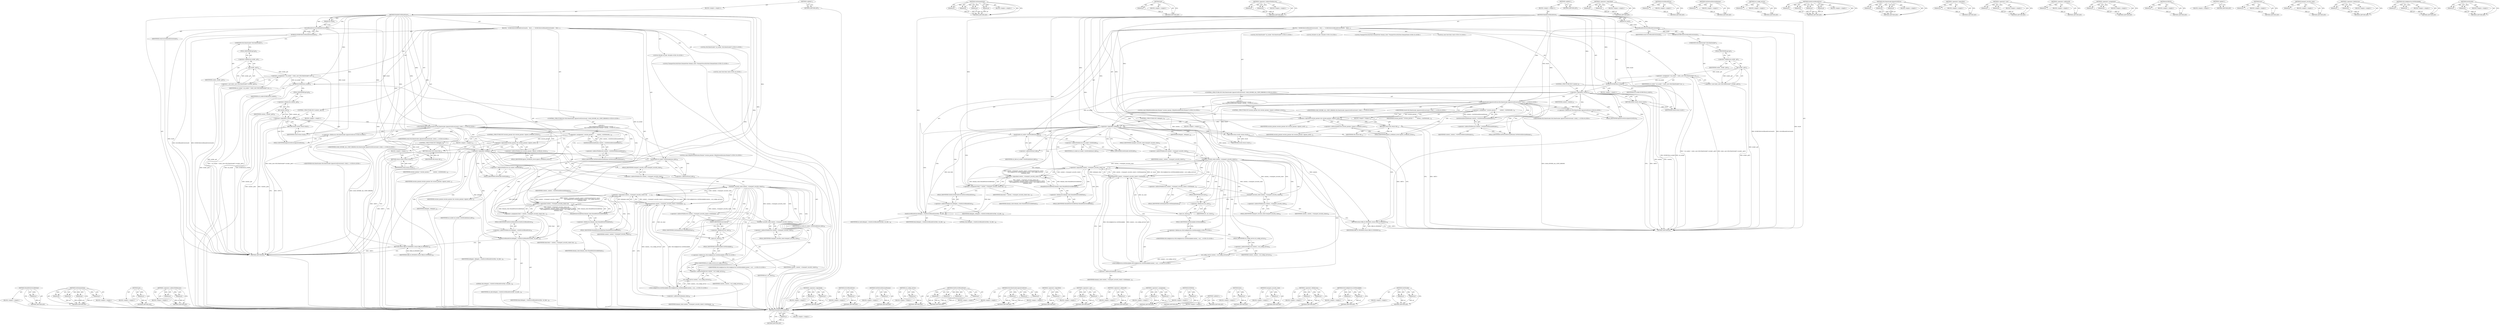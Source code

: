 digraph "GetSSLInfo" {
vulnerable_226 [label=<(METHOD,ShouldSSLErrorsBeFatal)>];
vulnerable_227 [label=<(PARAM,p1)>];
vulnerable_228 [label=<(BLOCK,&lt;empty&gt;,&lt;empty&gt;)>];
vulnerable_229 [label=<(METHOD_RETURN,ANY)>];
vulnerable_206 [label=<(METHOD,GetDomainState)>];
vulnerable_207 [label=<(PARAM,p1)>];
vulnerable_208 [label=<(PARAM,p2)>];
vulnerable_209 [label=<(PARAM,p3)>];
vulnerable_210 [label=<(PARAM,p4)>];
vulnerable_211 [label=<(BLOCK,&lt;empty&gt;,&lt;empty&gt;)>];
vulnerable_212 [label=<(METHOD_RETURN,ANY)>];
vulnerable_160 [label=<(METHOD,get)>];
vulnerable_161 [label=<(PARAM,p1)>];
vulnerable_162 [label=<(BLOCK,&lt;empty&gt;,&lt;empty&gt;)>];
vulnerable_163 [label=<(METHOD_RETURN,ANY)>];
vulnerable_183 [label=<(METHOD,&lt;operator&gt;.indirectFieldAccess)>];
vulnerable_184 [label=<(PARAM,p1)>];
vulnerable_185 [label=<(PARAM,p2)>];
vulnerable_186 [label=<(BLOCK,&lt;empty&gt;,&lt;empty&gt;)>];
vulnerable_187 [label=<(METHOD_RETURN,ANY)>];
vulnerable_6 [label=<(METHOD,&lt;global&gt;)<SUB>1</SUB>>];
vulnerable_7 [label=<(BLOCK,&lt;empty&gt;,&lt;empty&gt;)<SUB>1</SUB>>];
vulnerable_8 [label=<(METHOD,HandleCertificateError)<SUB>1</SUB>>];
vulnerable_9 [label=<(PARAM,int result)<SUB>1</SUB>>];
vulnerable_10 [label=<(BLOCK,{
  DCHECK(IsCertificateError(result));
   SSLC...,{
  DCHECK(IsCertificateError(result));
   SSLC...)<SUB>1</SUB>>];
vulnerable_11 [label=<(DCHECK,DCHECK(IsCertificateError(result)))<SUB>2</SUB>>];
vulnerable_12 [label=<(IsCertificateError,IsCertificateError(result))<SUB>2</SUB>>];
vulnerable_13 [label=<(IDENTIFIER,result,IsCertificateError(result))<SUB>2</SUB>>];
vulnerable_14 [label="<(LOCAL,SSLClientSocket* ssl_socket: SSLClientSocket*)<SUB>3</SUB>>"];
vulnerable_15 [label=<(&lt;operator&gt;.assignment,* ssl_socket = static_cast&lt;SSLClientSocket*&gt;(so...)<SUB>3</SUB>>];
vulnerable_16 [label=<(IDENTIFIER,ssl_socket,* ssl_socket = static_cast&lt;SSLClientSocket*&gt;(so...)<SUB>3</SUB>>];
vulnerable_17 [label=<(&lt;operator&gt;.cast,static_cast&lt;SSLClientSocket*&gt;(socket_.get()))<SUB>3</SUB>>];
vulnerable_18 [label=<(UNKNOWN,SSLClientSocket*,SSLClientSocket*)<SUB>3</SUB>>];
vulnerable_19 [label=<(get,socket_.get())<SUB>3</SUB>>];
vulnerable_20 [label=<(&lt;operator&gt;.fieldAccess,socket_.get)<SUB>3</SUB>>];
vulnerable_21 [label=<(IDENTIFIER,socket_,socket_.get())<SUB>3</SUB>>];
vulnerable_22 [label=<(FIELD_IDENTIFIER,get,get)<SUB>3</SUB>>];
vulnerable_23 [label=<(DCHECK,DCHECK(ssl_socket))<SUB>4</SUB>>];
vulnerable_24 [label=<(IDENTIFIER,ssl_socket,DCHECK(ssl_socket))<SUB>4</SUB>>];
vulnerable_25 [label=<(CONTROL_STRUCTURE,IF,if (!context_.get()))<SUB>6</SUB>>];
vulnerable_26 [label=<(&lt;operator&gt;.logicalNot,!context_.get())<SUB>6</SUB>>];
vulnerable_27 [label=<(get,context_.get())<SUB>6</SUB>>];
vulnerable_28 [label=<(&lt;operator&gt;.fieldAccess,context_.get)<SUB>6</SUB>>];
vulnerable_29 [label=<(IDENTIFIER,context_,context_.get())<SUB>6</SUB>>];
vulnerable_30 [label=<(FIELD_IDENTIFIER,get,get)<SUB>6</SUB>>];
vulnerable_31 [label=<(BLOCK,&lt;empty&gt;,&lt;empty&gt;)<SUB>7</SUB>>];
vulnerable_32 [label=<(RETURN,return result;,return result;)<SUB>7</SUB>>];
vulnerable_33 [label=<(IDENTIFIER,result,return result;)<SUB>7</SUB>>];
vulnerable_34 [label="<(CONTROL_STRUCTURE,IF,if (SSLClientSocket::IgnoreCertError(result, LOAD_IGNORE_ALL_CERT_ERRORS)))<SUB>9</SUB>>"];
vulnerable_35 [label="<(SSLClientSocket.IgnoreCertError,SSLClientSocket::IgnoreCertError(result, LOAD_I...)<SUB>9</SUB>>"];
vulnerable_36 [label="<(&lt;operator&gt;.fieldAccess,SSLClientSocket::IgnoreCertError)<SUB>9</SUB>>"];
vulnerable_37 [label="<(IDENTIFIER,SSLClientSocket,SSLClientSocket::IgnoreCertError(result, LOAD_I...)<SUB>9</SUB>>"];
vulnerable_38 [label=<(FIELD_IDENTIFIER,IgnoreCertError,IgnoreCertError)<SUB>9</SUB>>];
vulnerable_39 [label="<(IDENTIFIER,result,SSLClientSocket::IgnoreCertError(result, LOAD_I...)<SUB>9</SUB>>"];
vulnerable_40 [label="<(IDENTIFIER,LOAD_IGNORE_ALL_CERT_ERRORS,SSLClientSocket::IgnoreCertError(result, LOAD_I...)<SUB>9</SUB>>"];
vulnerable_41 [label="<(BLOCK,{
    const HttpNetworkSession::Params* session...,{
    const HttpNetworkSession::Params* session...)<SUB>9</SUB>>"];
vulnerable_42 [label="<(LOCAL,const HttpNetworkSession.Params* session_params: HttpNetworkSession.Params*)<SUB>10</SUB>>"];
vulnerable_43 [label=<(&lt;operator&gt;.assignment,* session_params =
        context_-&gt;GetNetwork...)<SUB>10</SUB>>];
vulnerable_44 [label=<(IDENTIFIER,session_params,* session_params =
        context_-&gt;GetNetwork...)<SUB>10</SUB>>];
vulnerable_45 [label=<(GetNetworkSessionParams,context_-&gt;GetNetworkSessionParams())<SUB>11</SUB>>];
vulnerable_46 [label=<(&lt;operator&gt;.indirectFieldAccess,context_-&gt;GetNetworkSessionParams)<SUB>11</SUB>>];
vulnerable_47 [label=<(IDENTIFIER,context_,context_-&gt;GetNetworkSessionParams())<SUB>11</SUB>>];
vulnerable_48 [label=<(FIELD_IDENTIFIER,GetNetworkSessionParams,GetNetworkSessionParams)<SUB>11</SUB>>];
vulnerable_49 [label=<(CONTROL_STRUCTURE,IF,if (session_params &amp;&amp; session_params-&gt;ignore_certificate_errors))<SUB>12</SUB>>];
vulnerable_50 [label=<(&lt;operator&gt;.logicalAnd,session_params &amp;&amp; session_params-&gt;ignore_certif...)<SUB>12</SUB>>];
vulnerable_51 [label=<(IDENTIFIER,session_params,session_params &amp;&amp; session_params-&gt;ignore_certif...)<SUB>12</SUB>>];
vulnerable_52 [label=<(&lt;operator&gt;.indirectFieldAccess,session_params-&gt;ignore_certificate_errors)<SUB>12</SUB>>];
vulnerable_53 [label=<(IDENTIFIER,session_params,session_params &amp;&amp; session_params-&gt;ignore_certif...)<SUB>12</SUB>>];
vulnerable_54 [label=<(FIELD_IDENTIFIER,ignore_certificate_errors,ignore_certificate_errors)<SUB>12</SUB>>];
vulnerable_55 [label=<(BLOCK,&lt;empty&gt;,&lt;empty&gt;)<SUB>13</SUB>>];
vulnerable_56 [label=<(RETURN,return OK;,return OK;)<SUB>13</SUB>>];
vulnerable_57 [label=<(IDENTIFIER,OK,return OK;)<SUB>13</SUB>>];
vulnerable_58 [label=<(CONTROL_STRUCTURE,IF,if (!delegate_))<SUB>16</SUB>>];
vulnerable_59 [label=<(&lt;operator&gt;.logicalNot,!delegate_)<SUB>16</SUB>>];
vulnerable_60 [label=<(IDENTIFIER,delegate_,!delegate_)<SUB>16</SUB>>];
vulnerable_61 [label=<(BLOCK,&lt;empty&gt;,&lt;empty&gt;)<SUB>17</SUB>>];
vulnerable_62 [label=<(RETURN,return result;,return result;)<SUB>17</SUB>>];
vulnerable_63 [label=<(IDENTIFIER,result,return result;)<SUB>17</SUB>>];
vulnerable_64 [label="<(LOCAL,SSLInfo ssl_info: SSLInfo)<SUB>19</SUB>>"];
vulnerable_65 [label=<(GetSSLInfo,ssl_socket-&gt;GetSSLInfo(&amp;ssl_info))<SUB>20</SUB>>];
vulnerable_66 [label=<(&lt;operator&gt;.indirectFieldAccess,ssl_socket-&gt;GetSSLInfo)<SUB>20</SUB>>];
vulnerable_67 [label=<(IDENTIFIER,ssl_socket,ssl_socket-&gt;GetSSLInfo(&amp;ssl_info))<SUB>20</SUB>>];
vulnerable_68 [label=<(FIELD_IDENTIFIER,GetSSLInfo,GetSSLInfo)<SUB>20</SUB>>];
vulnerable_69 [label=<(&lt;operator&gt;.addressOf,&amp;ssl_info)<SUB>20</SUB>>];
vulnerable_70 [label=<(IDENTIFIER,ssl_info,ssl_socket-&gt;GetSSLInfo(&amp;ssl_info))<SUB>20</SUB>>];
vulnerable_71 [label="<(LOCAL,TransportSecurityState.DomainState domain_state: TransportSecurityState.DomainState)<SUB>22</SUB>>"];
vulnerable_72 [label="<(LOCAL,const bool fatal: bool)<SUB>23</SUB>>"];
vulnerable_73 [label=<(&lt;operator&gt;.assignment,fatal = context_-&gt;transport_security_state() &amp;&amp;...)<SUB>23</SUB>>];
vulnerable_74 [label=<(IDENTIFIER,fatal,fatal = context_-&gt;transport_security_state() &amp;&amp;...)<SUB>23</SUB>>];
vulnerable_75 [label=<(&lt;operator&gt;.logicalAnd,context_-&gt;transport_security_state() &amp;&amp;
      c...)<SUB>23</SUB>>];
vulnerable_76 [label=<(&lt;operator&gt;.logicalAnd,context_-&gt;transport_security_state() &amp;&amp;
      c...)<SUB>23</SUB>>];
vulnerable_77 [label=<(transport_security_state,context_-&gt;transport_security_state())<SUB>23</SUB>>];
vulnerable_78 [label=<(&lt;operator&gt;.indirectFieldAccess,context_-&gt;transport_security_state)<SUB>23</SUB>>];
vulnerable_79 [label=<(IDENTIFIER,context_,context_-&gt;transport_security_state())<SUB>23</SUB>>];
vulnerable_80 [label=<(FIELD_IDENTIFIER,transport_security_state,transport_security_state)<SUB>23</SUB>>];
vulnerable_81 [label=<(GetDomainState,context_-&gt;transport_security_state()-&gt;GetDomain...)<SUB>24</SUB>>];
vulnerable_82 [label=<(&lt;operator&gt;.indirectFieldAccess,context_-&gt;transport_security_state()-&gt;GetDomain...)<SUB>24</SUB>>];
vulnerable_83 [label=<(transport_security_state,context_-&gt;transport_security_state())<SUB>24</SUB>>];
vulnerable_84 [label=<(&lt;operator&gt;.indirectFieldAccess,context_-&gt;transport_security_state)<SUB>24</SUB>>];
vulnerable_85 [label=<(IDENTIFIER,context_,context_-&gt;transport_security_state())<SUB>24</SUB>>];
vulnerable_86 [label=<(FIELD_IDENTIFIER,transport_security_state,transport_security_state)<SUB>24</SUB>>];
vulnerable_87 [label=<(FIELD_IDENTIFIER,GetDomainState,GetDomainState)<SUB>24</SUB>>];
vulnerable_88 [label=<(host,url_.host())<SUB>24</SUB>>];
vulnerable_89 [label=<(&lt;operator&gt;.fieldAccess,url_.host)<SUB>24</SUB>>];
vulnerable_90 [label=<(IDENTIFIER,url_,url_.host())<SUB>24</SUB>>];
vulnerable_91 [label=<(FIELD_IDENTIFIER,host,host)<SUB>24</SUB>>];
vulnerable_92 [label="<(SSLConfigService.IsSNIAvailable,SSLConfigService::IsSNIAvailable(context_-&gt;ssl_...)<SUB>25</SUB>>"];
vulnerable_93 [label="<(&lt;operator&gt;.fieldAccess,SSLConfigService::IsSNIAvailable)<SUB>25</SUB>>"];
vulnerable_94 [label="<(IDENTIFIER,SSLConfigService,SSLConfigService::IsSNIAvailable(context_-&gt;ssl_...)<SUB>25</SUB>>"];
vulnerable_95 [label=<(FIELD_IDENTIFIER,IsSNIAvailable,IsSNIAvailable)<SUB>25</SUB>>];
vulnerable_96 [label=<(ssl_config_service,context_-&gt;ssl_config_service())<SUB>25</SUB>>];
vulnerable_97 [label=<(&lt;operator&gt;.indirectFieldAccess,context_-&gt;ssl_config_service)<SUB>25</SUB>>];
vulnerable_98 [label=<(IDENTIFIER,context_,context_-&gt;ssl_config_service())<SUB>25</SUB>>];
vulnerable_99 [label=<(FIELD_IDENTIFIER,ssl_config_service,ssl_config_service)<SUB>25</SUB>>];
vulnerable_100 [label=<(&lt;operator&gt;.addressOf,&amp;domain_state)<SUB>26</SUB>>];
vulnerable_101 [label=<(IDENTIFIER,domain_state,context_-&gt;transport_security_state()-&gt;GetDomain...)<SUB>26</SUB>>];
vulnerable_102 [label=<(ShouldSSLErrorsBeFatal,domain_state.ShouldSSLErrorsBeFatal())<SUB>27</SUB>>];
vulnerable_103 [label=<(&lt;operator&gt;.fieldAccess,domain_state.ShouldSSLErrorsBeFatal)<SUB>27</SUB>>];
vulnerable_104 [label=<(IDENTIFIER,domain_state,domain_state.ShouldSSLErrorsBeFatal())<SUB>27</SUB>>];
vulnerable_105 [label=<(FIELD_IDENTIFIER,ShouldSSLErrorsBeFatal,ShouldSSLErrorsBeFatal)<SUB>27</SUB>>];
vulnerable_106 [label=<(OnSSLCertificateError,delegate_-&gt;OnSSLCertificateError(this, ssl_info...)<SUB>29</SUB>>];
vulnerable_107 [label=<(&lt;operator&gt;.indirectFieldAccess,delegate_-&gt;OnSSLCertificateError)<SUB>29</SUB>>];
vulnerable_108 [label=<(IDENTIFIER,delegate_,delegate_-&gt;OnSSLCertificateError(this, ssl_info...)<SUB>29</SUB>>];
vulnerable_109 [label=<(FIELD_IDENTIFIER,OnSSLCertificateError,OnSSLCertificateError)<SUB>29</SUB>>];
vulnerable_110 [label=<(LITERAL,this,delegate_-&gt;OnSSLCertificateError(this, ssl_info...)<SUB>29</SUB>>];
vulnerable_111 [label=<(IDENTIFIER,ssl_info,delegate_-&gt;OnSSLCertificateError(this, ssl_info...)<SUB>29</SUB>>];
vulnerable_112 [label=<(IDENTIFIER,fatal,delegate_-&gt;OnSSLCertificateError(this, ssl_info...)<SUB>29</SUB>>];
vulnerable_113 [label=<(RETURN,return ERR_IO_PENDING;,return ERR_IO_PENDING;)<SUB>30</SUB>>];
vulnerable_114 [label=<(IDENTIFIER,ERR_IO_PENDING,return ERR_IO_PENDING;)<SUB>30</SUB>>];
vulnerable_115 [label=<(METHOD_RETURN,int)<SUB>1</SUB>>];
vulnerable_117 [label=<(METHOD_RETURN,ANY)<SUB>1</SUB>>];
vulnerable_188 [label=<(METHOD,&lt;operator&gt;.logicalAnd)>];
vulnerable_189 [label=<(PARAM,p1)>];
vulnerable_190 [label=<(PARAM,p2)>];
vulnerable_191 [label=<(BLOCK,&lt;empty&gt;,&lt;empty&gt;)>];
vulnerable_192 [label=<(METHOD_RETURN,ANY)>];
vulnerable_146 [label=<(METHOD,IsCertificateError)>];
vulnerable_147 [label=<(PARAM,p1)>];
vulnerable_148 [label=<(BLOCK,&lt;empty&gt;,&lt;empty&gt;)>];
vulnerable_149 [label=<(METHOD_RETURN,ANY)>];
vulnerable_179 [label=<(METHOD,GetNetworkSessionParams)>];
vulnerable_180 [label=<(PARAM,p1)>];
vulnerable_181 [label=<(BLOCK,&lt;empty&gt;,&lt;empty&gt;)>];
vulnerable_182 [label=<(METHOD_RETURN,ANY)>];
vulnerable_222 [label=<(METHOD,ssl_config_service)>];
vulnerable_223 [label=<(PARAM,p1)>];
vulnerable_224 [label=<(BLOCK,&lt;empty&gt;,&lt;empty&gt;)>];
vulnerable_225 [label=<(METHOD_RETURN,ANY)>];
vulnerable_230 [label=<(METHOD,OnSSLCertificateError)>];
vulnerable_231 [label=<(PARAM,p1)>];
vulnerable_232 [label=<(PARAM,p2)>];
vulnerable_233 [label=<(PARAM,p3)>];
vulnerable_234 [label=<(PARAM,p4)>];
vulnerable_235 [label=<(BLOCK,&lt;empty&gt;,&lt;empty&gt;)>];
vulnerable_236 [label=<(METHOD_RETURN,ANY)>];
vulnerable_173 [label=<(METHOD,SSLClientSocket.IgnoreCertError)>];
vulnerable_174 [label=<(PARAM,p1)>];
vulnerable_175 [label=<(PARAM,p2)>];
vulnerable_176 [label=<(PARAM,p3)>];
vulnerable_177 [label=<(BLOCK,&lt;empty&gt;,&lt;empty&gt;)>];
vulnerable_178 [label=<(METHOD_RETURN,ANY)>];
vulnerable_169 [label=<(METHOD,&lt;operator&gt;.logicalNot)>];
vulnerable_170 [label=<(PARAM,p1)>];
vulnerable_171 [label=<(BLOCK,&lt;empty&gt;,&lt;empty&gt;)>];
vulnerable_172 [label=<(METHOD_RETURN,ANY)>];
vulnerable_155 [label=<(METHOD,&lt;operator&gt;.cast)>];
vulnerable_156 [label=<(PARAM,p1)>];
vulnerable_157 [label=<(PARAM,p2)>];
vulnerable_158 [label=<(BLOCK,&lt;empty&gt;,&lt;empty&gt;)>];
vulnerable_159 [label=<(METHOD_RETURN,ANY)>];
vulnerable_198 [label=<(METHOD,&lt;operator&gt;.addressOf)>];
vulnerable_199 [label=<(PARAM,p1)>];
vulnerable_200 [label=<(BLOCK,&lt;empty&gt;,&lt;empty&gt;)>];
vulnerable_201 [label=<(METHOD_RETURN,ANY)>];
vulnerable_150 [label=<(METHOD,&lt;operator&gt;.assignment)>];
vulnerable_151 [label=<(PARAM,p1)>];
vulnerable_152 [label=<(PARAM,p2)>];
vulnerable_153 [label=<(BLOCK,&lt;empty&gt;,&lt;empty&gt;)>];
vulnerable_154 [label=<(METHOD_RETURN,ANY)>];
vulnerable_142 [label=<(METHOD,DCHECK)>];
vulnerable_143 [label=<(PARAM,p1)>];
vulnerable_144 [label=<(BLOCK,&lt;empty&gt;,&lt;empty&gt;)>];
vulnerable_145 [label=<(METHOD_RETURN,ANY)>];
vulnerable_136 [label=<(METHOD,&lt;global&gt;)<SUB>1</SUB>>];
vulnerable_137 [label=<(BLOCK,&lt;empty&gt;,&lt;empty&gt;)>];
vulnerable_138 [label=<(METHOD_RETURN,ANY)>];
vulnerable_213 [label=<(METHOD,host)>];
vulnerable_214 [label=<(PARAM,p1)>];
vulnerable_215 [label=<(BLOCK,&lt;empty&gt;,&lt;empty&gt;)>];
vulnerable_216 [label=<(METHOD_RETURN,ANY)>];
vulnerable_202 [label=<(METHOD,transport_security_state)>];
vulnerable_203 [label=<(PARAM,p1)>];
vulnerable_204 [label=<(BLOCK,&lt;empty&gt;,&lt;empty&gt;)>];
vulnerable_205 [label=<(METHOD_RETURN,ANY)>];
vulnerable_164 [label=<(METHOD,&lt;operator&gt;.fieldAccess)>];
vulnerable_165 [label=<(PARAM,p1)>];
vulnerable_166 [label=<(PARAM,p2)>];
vulnerable_167 [label=<(BLOCK,&lt;empty&gt;,&lt;empty&gt;)>];
vulnerable_168 [label=<(METHOD_RETURN,ANY)>];
vulnerable_217 [label=<(METHOD,SSLConfigService.IsSNIAvailable)>];
vulnerable_218 [label=<(PARAM,p1)>];
vulnerable_219 [label=<(PARAM,p2)>];
vulnerable_220 [label=<(BLOCK,&lt;empty&gt;,&lt;empty&gt;)>];
vulnerable_221 [label=<(METHOD_RETURN,ANY)>];
vulnerable_193 [label=<(METHOD,GetSSLInfo)>];
vulnerable_194 [label=<(PARAM,p1)>];
vulnerable_195 [label=<(PARAM,p2)>];
vulnerable_196 [label=<(BLOCK,&lt;empty&gt;,&lt;empty&gt;)>];
vulnerable_197 [label=<(METHOD_RETURN,ANY)>];
fixed_223 [label=<(METHOD,ShouldSSLErrorsBeFatal)>];
fixed_224 [label=<(PARAM,p1)>];
fixed_225 [label=<(BLOCK,&lt;empty&gt;,&lt;empty&gt;)>];
fixed_226 [label=<(METHOD_RETURN,ANY)>];
fixed_203 [label=<(METHOD,GetDomainState)>];
fixed_204 [label=<(PARAM,p1)>];
fixed_205 [label=<(PARAM,p2)>];
fixed_206 [label=<(PARAM,p3)>];
fixed_207 [label=<(PARAM,p4)>];
fixed_208 [label=<(BLOCK,&lt;empty&gt;,&lt;empty&gt;)>];
fixed_209 [label=<(METHOD_RETURN,ANY)>];
fixed_157 [label=<(METHOD,get)>];
fixed_158 [label=<(PARAM,p1)>];
fixed_159 [label=<(BLOCK,&lt;empty&gt;,&lt;empty&gt;)>];
fixed_160 [label=<(METHOD_RETURN,ANY)>];
fixed_180 [label=<(METHOD,&lt;operator&gt;.indirectFieldAccess)>];
fixed_181 [label=<(PARAM,p1)>];
fixed_182 [label=<(PARAM,p2)>];
fixed_183 [label=<(BLOCK,&lt;empty&gt;,&lt;empty&gt;)>];
fixed_184 [label=<(METHOD_RETURN,ANY)>];
fixed_6 [label=<(METHOD,&lt;global&gt;)<SUB>1</SUB>>];
fixed_7 [label=<(BLOCK,&lt;empty&gt;,&lt;empty&gt;)<SUB>1</SUB>>];
fixed_8 [label=<(METHOD,HandleCertificateError)<SUB>1</SUB>>];
fixed_9 [label=<(PARAM,int result)<SUB>1</SUB>>];
fixed_10 [label=<(BLOCK,{
  DCHECK(IsCertificateError(result));
   SSLC...,{
  DCHECK(IsCertificateError(result));
   SSLC...)<SUB>1</SUB>>];
fixed_11 [label=<(DCHECK,DCHECK(IsCertificateError(result)))<SUB>2</SUB>>];
fixed_12 [label=<(IsCertificateError,IsCertificateError(result))<SUB>2</SUB>>];
fixed_13 [label=<(IDENTIFIER,result,IsCertificateError(result))<SUB>2</SUB>>];
fixed_14 [label="<(LOCAL,SSLClientSocket* ssl_socket: SSLClientSocket*)<SUB>3</SUB>>"];
fixed_15 [label=<(&lt;operator&gt;.assignment,* ssl_socket = static_cast&lt;SSLClientSocket*&gt;(so...)<SUB>3</SUB>>];
fixed_16 [label=<(IDENTIFIER,ssl_socket,* ssl_socket = static_cast&lt;SSLClientSocket*&gt;(so...)<SUB>3</SUB>>];
fixed_17 [label=<(&lt;operator&gt;.cast,static_cast&lt;SSLClientSocket*&gt;(socket_.get()))<SUB>3</SUB>>];
fixed_18 [label=<(UNKNOWN,SSLClientSocket*,SSLClientSocket*)<SUB>3</SUB>>];
fixed_19 [label=<(get,socket_.get())<SUB>3</SUB>>];
fixed_20 [label=<(&lt;operator&gt;.fieldAccess,socket_.get)<SUB>3</SUB>>];
fixed_21 [label=<(IDENTIFIER,socket_,socket_.get())<SUB>3</SUB>>];
fixed_22 [label=<(FIELD_IDENTIFIER,get,get)<SUB>3</SUB>>];
fixed_23 [label=<(DCHECK,DCHECK(ssl_socket))<SUB>4</SUB>>];
fixed_24 [label=<(IDENTIFIER,ssl_socket,DCHECK(ssl_socket))<SUB>4</SUB>>];
fixed_25 [label=<(CONTROL_STRUCTURE,IF,if (!context_))<SUB>6</SUB>>];
fixed_26 [label=<(&lt;operator&gt;.logicalNot,!context_)<SUB>6</SUB>>];
fixed_27 [label=<(IDENTIFIER,context_,!context_)<SUB>6</SUB>>];
fixed_28 [label=<(BLOCK,&lt;empty&gt;,&lt;empty&gt;)<SUB>7</SUB>>];
fixed_29 [label=<(RETURN,return result;,return result;)<SUB>7</SUB>>];
fixed_30 [label=<(IDENTIFIER,result,return result;)<SUB>7</SUB>>];
fixed_31 [label="<(CONTROL_STRUCTURE,IF,if (SSLClientSocket::IgnoreCertError(result, LOAD_IGNORE_ALL_CERT_ERRORS)))<SUB>9</SUB>>"];
fixed_32 [label="<(SSLClientSocket.IgnoreCertError,SSLClientSocket::IgnoreCertError(result, LOAD_I...)<SUB>9</SUB>>"];
fixed_33 [label="<(&lt;operator&gt;.fieldAccess,SSLClientSocket::IgnoreCertError)<SUB>9</SUB>>"];
fixed_34 [label="<(IDENTIFIER,SSLClientSocket,SSLClientSocket::IgnoreCertError(result, LOAD_I...)<SUB>9</SUB>>"];
fixed_35 [label=<(FIELD_IDENTIFIER,IgnoreCertError,IgnoreCertError)<SUB>9</SUB>>];
fixed_36 [label="<(IDENTIFIER,result,SSLClientSocket::IgnoreCertError(result, LOAD_I...)<SUB>9</SUB>>"];
fixed_37 [label="<(IDENTIFIER,LOAD_IGNORE_ALL_CERT_ERRORS,SSLClientSocket::IgnoreCertError(result, LOAD_I...)<SUB>9</SUB>>"];
fixed_38 [label="<(BLOCK,{
    const HttpNetworkSession::Params* session...,{
    const HttpNetworkSession::Params* session...)<SUB>9</SUB>>"];
fixed_39 [label="<(LOCAL,const HttpNetworkSession.Params* session_params: HttpNetworkSession.Params*)<SUB>10</SUB>>"];
fixed_40 [label=<(&lt;operator&gt;.assignment,* session_params =
        context_-&gt;GetNetwork...)<SUB>10</SUB>>];
fixed_41 [label=<(IDENTIFIER,session_params,* session_params =
        context_-&gt;GetNetwork...)<SUB>10</SUB>>];
fixed_42 [label=<(GetNetworkSessionParams,context_-&gt;GetNetworkSessionParams())<SUB>11</SUB>>];
fixed_43 [label=<(&lt;operator&gt;.indirectFieldAccess,context_-&gt;GetNetworkSessionParams)<SUB>11</SUB>>];
fixed_44 [label=<(IDENTIFIER,context_,context_-&gt;GetNetworkSessionParams())<SUB>11</SUB>>];
fixed_45 [label=<(FIELD_IDENTIFIER,GetNetworkSessionParams,GetNetworkSessionParams)<SUB>11</SUB>>];
fixed_46 [label=<(CONTROL_STRUCTURE,IF,if (session_params &amp;&amp; session_params-&gt;ignore_certificate_errors))<SUB>12</SUB>>];
fixed_47 [label=<(&lt;operator&gt;.logicalAnd,session_params &amp;&amp; session_params-&gt;ignore_certif...)<SUB>12</SUB>>];
fixed_48 [label=<(IDENTIFIER,session_params,session_params &amp;&amp; session_params-&gt;ignore_certif...)<SUB>12</SUB>>];
fixed_49 [label=<(&lt;operator&gt;.indirectFieldAccess,session_params-&gt;ignore_certificate_errors)<SUB>12</SUB>>];
fixed_50 [label=<(IDENTIFIER,session_params,session_params &amp;&amp; session_params-&gt;ignore_certif...)<SUB>12</SUB>>];
fixed_51 [label=<(FIELD_IDENTIFIER,ignore_certificate_errors,ignore_certificate_errors)<SUB>12</SUB>>];
fixed_52 [label=<(BLOCK,&lt;empty&gt;,&lt;empty&gt;)<SUB>13</SUB>>];
fixed_53 [label=<(RETURN,return OK;,return OK;)<SUB>13</SUB>>];
fixed_54 [label=<(IDENTIFIER,OK,return OK;)<SUB>13</SUB>>];
fixed_55 [label=<(CONTROL_STRUCTURE,IF,if (!delegate_))<SUB>16</SUB>>];
fixed_56 [label=<(&lt;operator&gt;.logicalNot,!delegate_)<SUB>16</SUB>>];
fixed_57 [label=<(IDENTIFIER,delegate_,!delegate_)<SUB>16</SUB>>];
fixed_58 [label=<(BLOCK,&lt;empty&gt;,&lt;empty&gt;)<SUB>17</SUB>>];
fixed_59 [label=<(RETURN,return result;,return result;)<SUB>17</SUB>>];
fixed_60 [label=<(IDENTIFIER,result,return result;)<SUB>17</SUB>>];
fixed_61 [label="<(LOCAL,SSLInfo ssl_info: SSLInfo)<SUB>19</SUB>>"];
fixed_62 [label=<(GetSSLInfo,ssl_socket-&gt;GetSSLInfo(&amp;ssl_info))<SUB>20</SUB>>];
fixed_63 [label=<(&lt;operator&gt;.indirectFieldAccess,ssl_socket-&gt;GetSSLInfo)<SUB>20</SUB>>];
fixed_64 [label=<(IDENTIFIER,ssl_socket,ssl_socket-&gt;GetSSLInfo(&amp;ssl_info))<SUB>20</SUB>>];
fixed_65 [label=<(FIELD_IDENTIFIER,GetSSLInfo,GetSSLInfo)<SUB>20</SUB>>];
fixed_66 [label=<(&lt;operator&gt;.addressOf,&amp;ssl_info)<SUB>20</SUB>>];
fixed_67 [label=<(IDENTIFIER,ssl_info,ssl_socket-&gt;GetSSLInfo(&amp;ssl_info))<SUB>20</SUB>>];
fixed_68 [label="<(LOCAL,TransportSecurityState.DomainState domain_state: TransportSecurityState.DomainState)<SUB>22</SUB>>"];
fixed_69 [label="<(LOCAL,const bool fatal: bool)<SUB>23</SUB>>"];
fixed_70 [label=<(&lt;operator&gt;.assignment,fatal = context_-&gt;transport_security_state() &amp;&amp;...)<SUB>23</SUB>>];
fixed_71 [label=<(IDENTIFIER,fatal,fatal = context_-&gt;transport_security_state() &amp;&amp;...)<SUB>23</SUB>>];
fixed_72 [label=<(&lt;operator&gt;.logicalAnd,context_-&gt;transport_security_state() &amp;&amp;
      c...)<SUB>23</SUB>>];
fixed_73 [label=<(&lt;operator&gt;.logicalAnd,context_-&gt;transport_security_state() &amp;&amp;
      c...)<SUB>23</SUB>>];
fixed_74 [label=<(transport_security_state,context_-&gt;transport_security_state())<SUB>23</SUB>>];
fixed_75 [label=<(&lt;operator&gt;.indirectFieldAccess,context_-&gt;transport_security_state)<SUB>23</SUB>>];
fixed_76 [label=<(IDENTIFIER,context_,context_-&gt;transport_security_state())<SUB>23</SUB>>];
fixed_77 [label=<(FIELD_IDENTIFIER,transport_security_state,transport_security_state)<SUB>23</SUB>>];
fixed_78 [label=<(GetDomainState,context_-&gt;transport_security_state()-&gt;GetDomain...)<SUB>24</SUB>>];
fixed_79 [label=<(&lt;operator&gt;.indirectFieldAccess,context_-&gt;transport_security_state()-&gt;GetDomain...)<SUB>24</SUB>>];
fixed_80 [label=<(transport_security_state,context_-&gt;transport_security_state())<SUB>24</SUB>>];
fixed_81 [label=<(&lt;operator&gt;.indirectFieldAccess,context_-&gt;transport_security_state)<SUB>24</SUB>>];
fixed_82 [label=<(IDENTIFIER,context_,context_-&gt;transport_security_state())<SUB>24</SUB>>];
fixed_83 [label=<(FIELD_IDENTIFIER,transport_security_state,transport_security_state)<SUB>24</SUB>>];
fixed_84 [label=<(FIELD_IDENTIFIER,GetDomainState,GetDomainState)<SUB>24</SUB>>];
fixed_85 [label=<(host,url_.host())<SUB>24</SUB>>];
fixed_86 [label=<(&lt;operator&gt;.fieldAccess,url_.host)<SUB>24</SUB>>];
fixed_87 [label=<(IDENTIFIER,url_,url_.host())<SUB>24</SUB>>];
fixed_88 [label=<(FIELD_IDENTIFIER,host,host)<SUB>24</SUB>>];
fixed_89 [label="<(SSLConfigService.IsSNIAvailable,SSLConfigService::IsSNIAvailable(context_-&gt;ssl_...)<SUB>25</SUB>>"];
fixed_90 [label="<(&lt;operator&gt;.fieldAccess,SSLConfigService::IsSNIAvailable)<SUB>25</SUB>>"];
fixed_91 [label="<(IDENTIFIER,SSLConfigService,SSLConfigService::IsSNIAvailable(context_-&gt;ssl_...)<SUB>25</SUB>>"];
fixed_92 [label=<(FIELD_IDENTIFIER,IsSNIAvailable,IsSNIAvailable)<SUB>25</SUB>>];
fixed_93 [label=<(ssl_config_service,context_-&gt;ssl_config_service())<SUB>25</SUB>>];
fixed_94 [label=<(&lt;operator&gt;.indirectFieldAccess,context_-&gt;ssl_config_service)<SUB>25</SUB>>];
fixed_95 [label=<(IDENTIFIER,context_,context_-&gt;ssl_config_service())<SUB>25</SUB>>];
fixed_96 [label=<(FIELD_IDENTIFIER,ssl_config_service,ssl_config_service)<SUB>25</SUB>>];
fixed_97 [label=<(&lt;operator&gt;.addressOf,&amp;domain_state)<SUB>26</SUB>>];
fixed_98 [label=<(IDENTIFIER,domain_state,context_-&gt;transport_security_state()-&gt;GetDomain...)<SUB>26</SUB>>];
fixed_99 [label=<(ShouldSSLErrorsBeFatal,domain_state.ShouldSSLErrorsBeFatal())<SUB>27</SUB>>];
fixed_100 [label=<(&lt;operator&gt;.fieldAccess,domain_state.ShouldSSLErrorsBeFatal)<SUB>27</SUB>>];
fixed_101 [label=<(IDENTIFIER,domain_state,domain_state.ShouldSSLErrorsBeFatal())<SUB>27</SUB>>];
fixed_102 [label=<(FIELD_IDENTIFIER,ShouldSSLErrorsBeFatal,ShouldSSLErrorsBeFatal)<SUB>27</SUB>>];
fixed_103 [label=<(OnSSLCertificateError,delegate_-&gt;OnSSLCertificateError(this, ssl_info...)<SUB>29</SUB>>];
fixed_104 [label=<(&lt;operator&gt;.indirectFieldAccess,delegate_-&gt;OnSSLCertificateError)<SUB>29</SUB>>];
fixed_105 [label=<(IDENTIFIER,delegate_,delegate_-&gt;OnSSLCertificateError(this, ssl_info...)<SUB>29</SUB>>];
fixed_106 [label=<(FIELD_IDENTIFIER,OnSSLCertificateError,OnSSLCertificateError)<SUB>29</SUB>>];
fixed_107 [label=<(LITERAL,this,delegate_-&gt;OnSSLCertificateError(this, ssl_info...)<SUB>29</SUB>>];
fixed_108 [label=<(IDENTIFIER,ssl_info,delegate_-&gt;OnSSLCertificateError(this, ssl_info...)<SUB>29</SUB>>];
fixed_109 [label=<(IDENTIFIER,fatal,delegate_-&gt;OnSSLCertificateError(this, ssl_info...)<SUB>29</SUB>>];
fixed_110 [label=<(RETURN,return ERR_IO_PENDING;,return ERR_IO_PENDING;)<SUB>30</SUB>>];
fixed_111 [label=<(IDENTIFIER,ERR_IO_PENDING,return ERR_IO_PENDING;)<SUB>30</SUB>>];
fixed_112 [label=<(METHOD_RETURN,int)<SUB>1</SUB>>];
fixed_114 [label=<(METHOD_RETURN,ANY)<SUB>1</SUB>>];
fixed_185 [label=<(METHOD,&lt;operator&gt;.logicalAnd)>];
fixed_186 [label=<(PARAM,p1)>];
fixed_187 [label=<(PARAM,p2)>];
fixed_188 [label=<(BLOCK,&lt;empty&gt;,&lt;empty&gt;)>];
fixed_189 [label=<(METHOD_RETURN,ANY)>];
fixed_143 [label=<(METHOD,IsCertificateError)>];
fixed_144 [label=<(PARAM,p1)>];
fixed_145 [label=<(BLOCK,&lt;empty&gt;,&lt;empty&gt;)>];
fixed_146 [label=<(METHOD_RETURN,ANY)>];
fixed_176 [label=<(METHOD,GetNetworkSessionParams)>];
fixed_177 [label=<(PARAM,p1)>];
fixed_178 [label=<(BLOCK,&lt;empty&gt;,&lt;empty&gt;)>];
fixed_179 [label=<(METHOD_RETURN,ANY)>];
fixed_219 [label=<(METHOD,ssl_config_service)>];
fixed_220 [label=<(PARAM,p1)>];
fixed_221 [label=<(BLOCK,&lt;empty&gt;,&lt;empty&gt;)>];
fixed_222 [label=<(METHOD_RETURN,ANY)>];
fixed_227 [label=<(METHOD,OnSSLCertificateError)>];
fixed_228 [label=<(PARAM,p1)>];
fixed_229 [label=<(PARAM,p2)>];
fixed_230 [label=<(PARAM,p3)>];
fixed_231 [label=<(PARAM,p4)>];
fixed_232 [label=<(BLOCK,&lt;empty&gt;,&lt;empty&gt;)>];
fixed_233 [label=<(METHOD_RETURN,ANY)>];
fixed_170 [label=<(METHOD,SSLClientSocket.IgnoreCertError)>];
fixed_171 [label=<(PARAM,p1)>];
fixed_172 [label=<(PARAM,p2)>];
fixed_173 [label=<(PARAM,p3)>];
fixed_174 [label=<(BLOCK,&lt;empty&gt;,&lt;empty&gt;)>];
fixed_175 [label=<(METHOD_RETURN,ANY)>];
fixed_166 [label=<(METHOD,&lt;operator&gt;.logicalNot)>];
fixed_167 [label=<(PARAM,p1)>];
fixed_168 [label=<(BLOCK,&lt;empty&gt;,&lt;empty&gt;)>];
fixed_169 [label=<(METHOD_RETURN,ANY)>];
fixed_152 [label=<(METHOD,&lt;operator&gt;.cast)>];
fixed_153 [label=<(PARAM,p1)>];
fixed_154 [label=<(PARAM,p2)>];
fixed_155 [label=<(BLOCK,&lt;empty&gt;,&lt;empty&gt;)>];
fixed_156 [label=<(METHOD_RETURN,ANY)>];
fixed_195 [label=<(METHOD,&lt;operator&gt;.addressOf)>];
fixed_196 [label=<(PARAM,p1)>];
fixed_197 [label=<(BLOCK,&lt;empty&gt;,&lt;empty&gt;)>];
fixed_198 [label=<(METHOD_RETURN,ANY)>];
fixed_147 [label=<(METHOD,&lt;operator&gt;.assignment)>];
fixed_148 [label=<(PARAM,p1)>];
fixed_149 [label=<(PARAM,p2)>];
fixed_150 [label=<(BLOCK,&lt;empty&gt;,&lt;empty&gt;)>];
fixed_151 [label=<(METHOD_RETURN,ANY)>];
fixed_139 [label=<(METHOD,DCHECK)>];
fixed_140 [label=<(PARAM,p1)>];
fixed_141 [label=<(BLOCK,&lt;empty&gt;,&lt;empty&gt;)>];
fixed_142 [label=<(METHOD_RETURN,ANY)>];
fixed_133 [label=<(METHOD,&lt;global&gt;)<SUB>1</SUB>>];
fixed_134 [label=<(BLOCK,&lt;empty&gt;,&lt;empty&gt;)>];
fixed_135 [label=<(METHOD_RETURN,ANY)>];
fixed_210 [label=<(METHOD,host)>];
fixed_211 [label=<(PARAM,p1)>];
fixed_212 [label=<(BLOCK,&lt;empty&gt;,&lt;empty&gt;)>];
fixed_213 [label=<(METHOD_RETURN,ANY)>];
fixed_199 [label=<(METHOD,transport_security_state)>];
fixed_200 [label=<(PARAM,p1)>];
fixed_201 [label=<(BLOCK,&lt;empty&gt;,&lt;empty&gt;)>];
fixed_202 [label=<(METHOD_RETURN,ANY)>];
fixed_161 [label=<(METHOD,&lt;operator&gt;.fieldAccess)>];
fixed_162 [label=<(PARAM,p1)>];
fixed_163 [label=<(PARAM,p2)>];
fixed_164 [label=<(BLOCK,&lt;empty&gt;,&lt;empty&gt;)>];
fixed_165 [label=<(METHOD_RETURN,ANY)>];
fixed_214 [label=<(METHOD,SSLConfigService.IsSNIAvailable)>];
fixed_215 [label=<(PARAM,p1)>];
fixed_216 [label=<(PARAM,p2)>];
fixed_217 [label=<(BLOCK,&lt;empty&gt;,&lt;empty&gt;)>];
fixed_218 [label=<(METHOD_RETURN,ANY)>];
fixed_190 [label=<(METHOD,GetSSLInfo)>];
fixed_191 [label=<(PARAM,p1)>];
fixed_192 [label=<(PARAM,p2)>];
fixed_193 [label=<(BLOCK,&lt;empty&gt;,&lt;empty&gt;)>];
fixed_194 [label=<(METHOD_RETURN,ANY)>];
vulnerable_226 -> vulnerable_227  [key=0, label="AST: "];
vulnerable_226 -> vulnerable_227  [key=1, label="DDG: "];
vulnerable_226 -> vulnerable_228  [key=0, label="AST: "];
vulnerable_226 -> vulnerable_229  [key=0, label="AST: "];
vulnerable_226 -> vulnerable_229  [key=1, label="CFG: "];
vulnerable_227 -> vulnerable_229  [key=0, label="DDG: p1"];
vulnerable_228 -> fixed_223  [key=0];
vulnerable_229 -> fixed_223  [key=0];
vulnerable_206 -> vulnerable_207  [key=0, label="AST: "];
vulnerable_206 -> vulnerable_207  [key=1, label="DDG: "];
vulnerable_206 -> vulnerable_211  [key=0, label="AST: "];
vulnerable_206 -> vulnerable_208  [key=0, label="AST: "];
vulnerable_206 -> vulnerable_208  [key=1, label="DDG: "];
vulnerable_206 -> vulnerable_212  [key=0, label="AST: "];
vulnerable_206 -> vulnerable_212  [key=1, label="CFG: "];
vulnerable_206 -> vulnerable_209  [key=0, label="AST: "];
vulnerable_206 -> vulnerable_209  [key=1, label="DDG: "];
vulnerable_206 -> vulnerable_210  [key=0, label="AST: "];
vulnerable_206 -> vulnerable_210  [key=1, label="DDG: "];
vulnerable_207 -> vulnerable_212  [key=0, label="DDG: p1"];
vulnerable_208 -> vulnerable_212  [key=0, label="DDG: p2"];
vulnerable_209 -> vulnerable_212  [key=0, label="DDG: p3"];
vulnerable_210 -> vulnerable_212  [key=0, label="DDG: p4"];
vulnerable_211 -> fixed_223  [key=0];
vulnerable_212 -> fixed_223  [key=0];
vulnerable_160 -> vulnerable_161  [key=0, label="AST: "];
vulnerable_160 -> vulnerable_161  [key=1, label="DDG: "];
vulnerable_160 -> vulnerable_162  [key=0, label="AST: "];
vulnerable_160 -> vulnerable_163  [key=0, label="AST: "];
vulnerable_160 -> vulnerable_163  [key=1, label="CFG: "];
vulnerable_161 -> vulnerable_163  [key=0, label="DDG: p1"];
vulnerable_162 -> fixed_223  [key=0];
vulnerable_163 -> fixed_223  [key=0];
vulnerable_183 -> vulnerable_184  [key=0, label="AST: "];
vulnerable_183 -> vulnerable_184  [key=1, label="DDG: "];
vulnerable_183 -> vulnerable_186  [key=0, label="AST: "];
vulnerable_183 -> vulnerable_185  [key=0, label="AST: "];
vulnerable_183 -> vulnerable_185  [key=1, label="DDG: "];
vulnerable_183 -> vulnerable_187  [key=0, label="AST: "];
vulnerable_183 -> vulnerable_187  [key=1, label="CFG: "];
vulnerable_184 -> vulnerable_187  [key=0, label="DDG: p1"];
vulnerable_185 -> vulnerable_187  [key=0, label="DDG: p2"];
vulnerable_186 -> fixed_223  [key=0];
vulnerable_187 -> fixed_223  [key=0];
vulnerable_6 -> vulnerable_7  [key=0, label="AST: "];
vulnerable_6 -> vulnerable_117  [key=0, label="AST: "];
vulnerable_6 -> vulnerable_117  [key=1, label="CFG: "];
vulnerable_7 -> vulnerable_8  [key=0, label="AST: "];
vulnerable_8 -> vulnerable_9  [key=0, label="AST: "];
vulnerable_8 -> vulnerable_9  [key=1, label="DDG: "];
vulnerable_8 -> vulnerable_10  [key=0, label="AST: "];
vulnerable_8 -> vulnerable_115  [key=0, label="AST: "];
vulnerable_8 -> vulnerable_12  [key=0, label="CFG: "];
vulnerable_8 -> vulnerable_12  [key=1, label="DDG: "];
vulnerable_8 -> vulnerable_113  [key=0, label="DDG: "];
vulnerable_8 -> vulnerable_23  [key=0, label="DDG: "];
vulnerable_8 -> vulnerable_65  [key=0, label="DDG: "];
vulnerable_8 -> vulnerable_106  [key=0, label="DDG: "];
vulnerable_8 -> vulnerable_114  [key=0, label="DDG: "];
vulnerable_8 -> vulnerable_35  [key=0, label="DDG: "];
vulnerable_8 -> vulnerable_59  [key=0, label="DDG: "];
vulnerable_8 -> vulnerable_33  [key=0, label="DDG: "];
vulnerable_8 -> vulnerable_63  [key=0, label="DDG: "];
vulnerable_8 -> vulnerable_102  [key=0, label="DDG: "];
vulnerable_8 -> vulnerable_50  [key=0, label="DDG: "];
vulnerable_8 -> vulnerable_56  [key=0, label="DDG: "];
vulnerable_8 -> vulnerable_81  [key=0, label="DDG: "];
vulnerable_8 -> vulnerable_57  [key=0, label="DDG: "];
vulnerable_9 -> vulnerable_12  [key=0, label="DDG: result"];
vulnerable_10 -> vulnerable_11  [key=0, label="AST: "];
vulnerable_10 -> vulnerable_14  [key=0, label="AST: "];
vulnerable_10 -> vulnerable_15  [key=0, label="AST: "];
vulnerable_10 -> vulnerable_23  [key=0, label="AST: "];
vulnerable_10 -> vulnerable_25  [key=0, label="AST: "];
vulnerable_10 -> vulnerable_34  [key=0, label="AST: "];
vulnerable_10 -> vulnerable_58  [key=0, label="AST: "];
vulnerable_10 -> vulnerable_64  [key=0, label="AST: "];
vulnerable_10 -> vulnerable_65  [key=0, label="AST: "];
vulnerable_10 -> vulnerable_71  [key=0, label="AST: "];
vulnerable_10 -> vulnerable_72  [key=0, label="AST: "];
vulnerable_10 -> vulnerable_73  [key=0, label="AST: "];
vulnerable_10 -> vulnerable_106  [key=0, label="AST: "];
vulnerable_10 -> vulnerable_113  [key=0, label="AST: "];
vulnerable_11 -> vulnerable_12  [key=0, label="AST: "];
vulnerable_11 -> vulnerable_18  [key=0, label="CFG: "];
vulnerable_11 -> vulnerable_115  [key=0, label="DDG: IsCertificateError(result)"];
vulnerable_11 -> vulnerable_115  [key=1, label="DDG: DCHECK(IsCertificateError(result))"];
vulnerable_12 -> vulnerable_13  [key=0, label="AST: "];
vulnerable_12 -> vulnerable_11  [key=0, label="CFG: "];
vulnerable_12 -> vulnerable_11  [key=1, label="DDG: result"];
vulnerable_12 -> vulnerable_115  [key=0, label="DDG: result"];
vulnerable_12 -> vulnerable_35  [key=0, label="DDG: result"];
vulnerable_12 -> vulnerable_33  [key=0, label="DDG: result"];
vulnerable_13 -> fixed_223  [key=0];
vulnerable_14 -> fixed_223  [key=0];
vulnerable_15 -> vulnerable_16  [key=0, label="AST: "];
vulnerable_15 -> vulnerable_17  [key=0, label="AST: "];
vulnerable_15 -> vulnerable_23  [key=0, label="CFG: "];
vulnerable_15 -> vulnerable_23  [key=1, label="DDG: ssl_socket"];
vulnerable_15 -> vulnerable_115  [key=0, label="DDG: static_cast&lt;SSLClientSocket*&gt;(socket_.get())"];
vulnerable_15 -> vulnerable_115  [key=1, label="DDG: * ssl_socket = static_cast&lt;SSLClientSocket*&gt;(socket_.get())"];
vulnerable_16 -> fixed_223  [key=0];
vulnerable_17 -> vulnerable_18  [key=0, label="AST: "];
vulnerable_17 -> vulnerable_19  [key=0, label="AST: "];
vulnerable_17 -> vulnerable_15  [key=0, label="CFG: "];
vulnerable_17 -> vulnerable_115  [key=0, label="DDG: socket_.get()"];
vulnerable_18 -> vulnerable_22  [key=0, label="CFG: "];
vulnerable_19 -> vulnerable_20  [key=0, label="AST: "];
vulnerable_19 -> vulnerable_17  [key=0, label="CFG: "];
vulnerable_19 -> vulnerable_17  [key=1, label="DDG: socket_.get"];
vulnerable_19 -> vulnerable_115  [key=0, label="DDG: socket_.get"];
vulnerable_19 -> vulnerable_15  [key=0, label="DDG: socket_.get"];
vulnerable_20 -> vulnerable_21  [key=0, label="AST: "];
vulnerable_20 -> vulnerable_22  [key=0, label="AST: "];
vulnerable_20 -> vulnerable_19  [key=0, label="CFG: "];
vulnerable_21 -> fixed_223  [key=0];
vulnerable_22 -> vulnerable_20  [key=0, label="CFG: "];
vulnerable_23 -> vulnerable_24  [key=0, label="AST: "];
vulnerable_23 -> vulnerable_30  [key=0, label="CFG: "];
vulnerable_23 -> vulnerable_115  [key=0, label="DDG: ssl_socket"];
vulnerable_23 -> vulnerable_115  [key=1, label="DDG: DCHECK(ssl_socket)"];
vulnerable_23 -> vulnerable_65  [key=0, label="DDG: ssl_socket"];
vulnerable_24 -> fixed_223  [key=0];
vulnerable_25 -> vulnerable_26  [key=0, label="AST: "];
vulnerable_25 -> vulnerable_31  [key=0, label="AST: "];
vulnerable_26 -> vulnerable_27  [key=0, label="AST: "];
vulnerable_26 -> vulnerable_32  [key=0, label="CFG: "];
vulnerable_26 -> vulnerable_32  [key=1, label="CDG: "];
vulnerable_26 -> vulnerable_38  [key=0, label="CFG: "];
vulnerable_26 -> vulnerable_38  [key=1, label="CDG: "];
vulnerable_26 -> vulnerable_115  [key=0, label="DDG: context_.get()"];
vulnerable_26 -> vulnerable_115  [key=1, label="DDG: !context_.get()"];
vulnerable_26 -> vulnerable_35  [key=0, label="CDG: "];
vulnerable_26 -> vulnerable_36  [key=0, label="CDG: "];
vulnerable_27 -> vulnerable_28  [key=0, label="AST: "];
vulnerable_27 -> vulnerable_26  [key=0, label="CFG: "];
vulnerable_27 -> vulnerable_26  [key=1, label="DDG: context_.get"];
vulnerable_27 -> vulnerable_115  [key=0, label="DDG: context_.get"];
vulnerable_28 -> vulnerable_29  [key=0, label="AST: "];
vulnerable_28 -> vulnerable_30  [key=0, label="AST: "];
vulnerable_28 -> vulnerable_27  [key=0, label="CFG: "];
vulnerable_29 -> fixed_223  [key=0];
vulnerable_30 -> vulnerable_28  [key=0, label="CFG: "];
vulnerable_31 -> vulnerable_32  [key=0, label="AST: "];
vulnerable_32 -> vulnerable_33  [key=0, label="AST: "];
vulnerable_32 -> vulnerable_115  [key=0, label="CFG: "];
vulnerable_32 -> vulnerable_115  [key=1, label="DDG: &lt;RET&gt;"];
vulnerable_33 -> vulnerable_32  [key=0, label="DDG: result"];
vulnerable_34 -> vulnerable_35  [key=0, label="AST: "];
vulnerable_34 -> vulnerable_41  [key=0, label="AST: "];
vulnerable_35 -> vulnerable_36  [key=0, label="AST: "];
vulnerable_35 -> vulnerable_39  [key=0, label="AST: "];
vulnerable_35 -> vulnerable_40  [key=0, label="AST: "];
vulnerable_35 -> vulnerable_48  [key=0, label="CFG: "];
vulnerable_35 -> vulnerable_48  [key=1, label="CDG: "];
vulnerable_35 -> vulnerable_59  [key=0, label="CFG: "];
vulnerable_35 -> vulnerable_59  [key=1, label="CDG: "];
vulnerable_35 -> vulnerable_115  [key=0, label="DDG: LOAD_IGNORE_ALL_CERT_ERRORS"];
vulnerable_35 -> vulnerable_63  [key=0, label="DDG: result"];
vulnerable_35 -> vulnerable_46  [key=0, label="CDG: "];
vulnerable_35 -> vulnerable_45  [key=0, label="CDG: "];
vulnerable_35 -> vulnerable_50  [key=0, label="CDG: "];
vulnerable_35 -> vulnerable_43  [key=0, label="CDG: "];
vulnerable_35 -> vulnerable_52  [key=0, label="CDG: "];
vulnerable_35 -> vulnerable_54  [key=0, label="CDG: "];
vulnerable_36 -> vulnerable_37  [key=0, label="AST: "];
vulnerable_36 -> vulnerable_38  [key=0, label="AST: "];
vulnerable_36 -> vulnerable_35  [key=0, label="CFG: "];
vulnerable_37 -> fixed_223  [key=0];
vulnerable_38 -> vulnerable_36  [key=0, label="CFG: "];
vulnerable_39 -> fixed_223  [key=0];
vulnerable_40 -> fixed_223  [key=0];
vulnerable_41 -> vulnerable_42  [key=0, label="AST: "];
vulnerable_41 -> vulnerable_43  [key=0, label="AST: "];
vulnerable_41 -> vulnerable_49  [key=0, label="AST: "];
vulnerable_42 -> fixed_223  [key=0];
vulnerable_43 -> vulnerable_44  [key=0, label="AST: "];
vulnerable_43 -> vulnerable_45  [key=0, label="AST: "];
vulnerable_43 -> vulnerable_50  [key=0, label="CFG: "];
vulnerable_43 -> vulnerable_50  [key=1, label="DDG: session_params"];
vulnerable_43 -> vulnerable_54  [key=0, label="CFG: "];
vulnerable_44 -> fixed_223  [key=0];
vulnerable_45 -> vulnerable_46  [key=0, label="AST: "];
vulnerable_45 -> vulnerable_43  [key=0, label="CFG: "];
vulnerable_45 -> vulnerable_43  [key=1, label="DDG: context_-&gt;GetNetworkSessionParams"];
vulnerable_46 -> vulnerable_47  [key=0, label="AST: "];
vulnerable_46 -> vulnerable_48  [key=0, label="AST: "];
vulnerable_46 -> vulnerable_45  [key=0, label="CFG: "];
vulnerable_47 -> fixed_223  [key=0];
vulnerable_48 -> vulnerable_46  [key=0, label="CFG: "];
vulnerable_49 -> vulnerable_50  [key=0, label="AST: "];
vulnerable_49 -> vulnerable_55  [key=0, label="AST: "];
vulnerable_50 -> vulnerable_51  [key=0, label="AST: "];
vulnerable_50 -> vulnerable_52  [key=0, label="AST: "];
vulnerable_50 -> vulnerable_56  [key=0, label="CFG: "];
vulnerable_50 -> vulnerable_56  [key=1, label="CDG: "];
vulnerable_50 -> vulnerable_59  [key=0, label="CFG: "];
vulnerable_50 -> vulnerable_59  [key=1, label="CDG: "];
vulnerable_51 -> fixed_223  [key=0];
vulnerable_52 -> vulnerable_53  [key=0, label="AST: "];
vulnerable_52 -> vulnerable_54  [key=0, label="AST: "];
vulnerable_52 -> vulnerable_50  [key=0, label="CFG: "];
vulnerable_53 -> fixed_223  [key=0];
vulnerable_54 -> vulnerable_52  [key=0, label="CFG: "];
vulnerable_55 -> vulnerable_56  [key=0, label="AST: "];
vulnerable_56 -> vulnerable_57  [key=0, label="AST: "];
vulnerable_56 -> vulnerable_115  [key=0, label="CFG: "];
vulnerable_56 -> vulnerable_115  [key=1, label="DDG: &lt;RET&gt;"];
vulnerable_57 -> vulnerable_56  [key=0, label="DDG: OK"];
vulnerable_58 -> vulnerable_59  [key=0, label="AST: "];
vulnerable_58 -> vulnerable_61  [key=0, label="AST: "];
vulnerable_59 -> vulnerable_60  [key=0, label="AST: "];
vulnerable_59 -> vulnerable_62  [key=0, label="CFG: "];
vulnerable_59 -> vulnerable_62  [key=1, label="CDG: "];
vulnerable_59 -> vulnerable_68  [key=0, label="CFG: "];
vulnerable_59 -> vulnerable_68  [key=1, label="CDG: "];
vulnerable_59 -> vulnerable_106  [key=0, label="DDG: delegate_"];
vulnerable_59 -> vulnerable_106  [key=1, label="CDG: "];
vulnerable_59 -> vulnerable_107  [key=0, label="CDG: "];
vulnerable_59 -> vulnerable_73  [key=0, label="CDG: "];
vulnerable_59 -> vulnerable_77  [key=0, label="CDG: "];
vulnerable_59 -> vulnerable_66  [key=0, label="CDG: "];
vulnerable_59 -> vulnerable_113  [key=0, label="CDG: "];
vulnerable_59 -> vulnerable_75  [key=0, label="CDG: "];
vulnerable_59 -> vulnerable_69  [key=0, label="CDG: "];
vulnerable_59 -> vulnerable_76  [key=0, label="CDG: "];
vulnerable_59 -> vulnerable_65  [key=0, label="CDG: "];
vulnerable_59 -> vulnerable_80  [key=0, label="CDG: "];
vulnerable_59 -> vulnerable_78  [key=0, label="CDG: "];
vulnerable_59 -> vulnerable_109  [key=0, label="CDG: "];
vulnerable_60 -> fixed_223  [key=0];
vulnerable_61 -> vulnerable_62  [key=0, label="AST: "];
vulnerable_62 -> vulnerable_63  [key=0, label="AST: "];
vulnerable_62 -> vulnerable_115  [key=0, label="CFG: "];
vulnerable_62 -> vulnerable_115  [key=1, label="DDG: &lt;RET&gt;"];
vulnerable_63 -> vulnerable_62  [key=0, label="DDG: result"];
vulnerable_64 -> fixed_223  [key=0];
vulnerable_65 -> vulnerable_66  [key=0, label="AST: "];
vulnerable_65 -> vulnerable_69  [key=0, label="AST: "];
vulnerable_65 -> vulnerable_80  [key=0, label="CFG: "];
vulnerable_65 -> vulnerable_106  [key=0, label="DDG: &amp;ssl_info"];
vulnerable_66 -> vulnerable_67  [key=0, label="AST: "];
vulnerable_66 -> vulnerable_68  [key=0, label="AST: "];
vulnerable_66 -> vulnerable_69  [key=0, label="CFG: "];
vulnerable_67 -> fixed_223  [key=0];
vulnerable_68 -> vulnerable_66  [key=0, label="CFG: "];
vulnerable_69 -> vulnerable_70  [key=0, label="AST: "];
vulnerable_69 -> vulnerable_65  [key=0, label="CFG: "];
vulnerable_70 -> fixed_223  [key=0];
vulnerable_71 -> fixed_223  [key=0];
vulnerable_72 -> fixed_223  [key=0];
vulnerable_73 -> vulnerable_74  [key=0, label="AST: "];
vulnerable_73 -> vulnerable_75  [key=0, label="AST: "];
vulnerable_73 -> vulnerable_109  [key=0, label="CFG: "];
vulnerable_73 -> vulnerable_106  [key=0, label="DDG: fatal"];
vulnerable_74 -> fixed_223  [key=0];
vulnerable_75 -> vulnerable_76  [key=0, label="AST: "];
vulnerable_75 -> vulnerable_102  [key=0, label="AST: "];
vulnerable_75 -> vulnerable_73  [key=0, label="CFG: "];
vulnerable_75 -> vulnerable_73  [key=1, label="DDG: context_-&gt;transport_security_state() &amp;&amp;
      context_-&gt;transport_security_state()-&gt;GetDomainState(url_.host(),
          SSLConfigService::IsSNIAvailable(context_-&gt;ssl_config_service()),
          &amp;domain_state)"];
vulnerable_75 -> vulnerable_73  [key=2, label="DDG: domain_state.ShouldSSLErrorsBeFatal()"];
vulnerable_76 -> vulnerable_77  [key=0, label="AST: "];
vulnerable_76 -> vulnerable_81  [key=0, label="AST: "];
vulnerable_76 -> vulnerable_75  [key=0, label="CFG: "];
vulnerable_76 -> vulnerable_75  [key=1, label="DDG: context_-&gt;transport_security_state()"];
vulnerable_76 -> vulnerable_75  [key=2, label="DDG: context_-&gt;transport_security_state()-&gt;GetDomainState(url_.host(),
          SSLConfigService::IsSNIAvailable(context_-&gt;ssl_config_service()),
          &amp;domain_state)"];
vulnerable_76 -> vulnerable_105  [key=0, label="CFG: "];
vulnerable_76 -> vulnerable_105  [key=1, label="CDG: "];
vulnerable_76 -> vulnerable_102  [key=0, label="CDG: "];
vulnerable_76 -> vulnerable_103  [key=0, label="CDG: "];
vulnerable_77 -> vulnerable_78  [key=0, label="AST: "];
vulnerable_77 -> vulnerable_76  [key=0, label="CFG: "];
vulnerable_77 -> vulnerable_76  [key=1, label="DDG: context_-&gt;transport_security_state"];
vulnerable_77 -> vulnerable_86  [key=0, label="CFG: "];
vulnerable_77 -> vulnerable_86  [key=1, label="CDG: "];
vulnerable_77 -> vulnerable_83  [key=0, label="DDG: context_-&gt;transport_security_state"];
vulnerable_77 -> vulnerable_83  [key=1, label="CDG: "];
vulnerable_77 -> vulnerable_96  [key=0, label="CDG: "];
vulnerable_77 -> vulnerable_89  [key=0, label="CDG: "];
vulnerable_77 -> vulnerable_99  [key=0, label="CDG: "];
vulnerable_77 -> vulnerable_81  [key=0, label="CDG: "];
vulnerable_77 -> vulnerable_84  [key=0, label="CDG: "];
vulnerable_77 -> vulnerable_95  [key=0, label="CDG: "];
vulnerable_77 -> vulnerable_92  [key=0, label="CDG: "];
vulnerable_77 -> vulnerable_87  [key=0, label="CDG: "];
vulnerable_77 -> vulnerable_97  [key=0, label="CDG: "];
vulnerable_77 -> vulnerable_91  [key=0, label="CDG: "];
vulnerable_77 -> vulnerable_82  [key=0, label="CDG: "];
vulnerable_77 -> vulnerable_93  [key=0, label="CDG: "];
vulnerable_77 -> vulnerable_100  [key=0, label="CDG: "];
vulnerable_77 -> vulnerable_88  [key=0, label="CDG: "];
vulnerable_78 -> vulnerable_79  [key=0, label="AST: "];
vulnerable_78 -> vulnerable_80  [key=0, label="AST: "];
vulnerable_78 -> vulnerable_77  [key=0, label="CFG: "];
vulnerable_79 -> fixed_223  [key=0];
vulnerable_80 -> vulnerable_78  [key=0, label="CFG: "];
vulnerable_81 -> vulnerable_82  [key=0, label="AST: "];
vulnerable_81 -> vulnerable_88  [key=0, label="AST: "];
vulnerable_81 -> vulnerable_92  [key=0, label="AST: "];
vulnerable_81 -> vulnerable_100  [key=0, label="AST: "];
vulnerable_81 -> vulnerable_76  [key=0, label="CFG: "];
vulnerable_81 -> vulnerable_76  [key=1, label="DDG: context_-&gt;transport_security_state()-&gt;GetDomainState"];
vulnerable_81 -> vulnerable_76  [key=2, label="DDG: url_.host()"];
vulnerable_81 -> vulnerable_76  [key=3, label="DDG: SSLConfigService::IsSNIAvailable(context_-&gt;ssl_config_service())"];
vulnerable_81 -> vulnerable_76  [key=4, label="DDG: &amp;domain_state"];
vulnerable_82 -> vulnerable_83  [key=0, label="AST: "];
vulnerable_82 -> vulnerable_87  [key=0, label="AST: "];
vulnerable_82 -> vulnerable_91  [key=0, label="CFG: "];
vulnerable_83 -> vulnerable_84  [key=0, label="AST: "];
vulnerable_83 -> vulnerable_87  [key=0, label="CFG: "];
vulnerable_83 -> vulnerable_76  [key=0, label="DDG: context_-&gt;transport_security_state"];
vulnerable_84 -> vulnerable_85  [key=0, label="AST: "];
vulnerable_84 -> vulnerable_86  [key=0, label="AST: "];
vulnerable_84 -> vulnerable_83  [key=0, label="CFG: "];
vulnerable_85 -> fixed_223  [key=0];
vulnerable_86 -> vulnerable_84  [key=0, label="CFG: "];
vulnerable_87 -> vulnerable_82  [key=0, label="CFG: "];
vulnerable_88 -> vulnerable_89  [key=0, label="AST: "];
vulnerable_88 -> vulnerable_95  [key=0, label="CFG: "];
vulnerable_88 -> vulnerable_81  [key=0, label="DDG: url_.host"];
vulnerable_89 -> vulnerable_90  [key=0, label="AST: "];
vulnerable_89 -> vulnerable_91  [key=0, label="AST: "];
vulnerable_89 -> vulnerable_88  [key=0, label="CFG: "];
vulnerable_90 -> fixed_223  [key=0];
vulnerable_91 -> vulnerable_89  [key=0, label="CFG: "];
vulnerable_92 -> vulnerable_93  [key=0, label="AST: "];
vulnerable_92 -> vulnerable_96  [key=0, label="AST: "];
vulnerable_92 -> vulnerable_100  [key=0, label="CFG: "];
vulnerable_92 -> vulnerable_81  [key=0, label="DDG: SSLConfigService::IsSNIAvailable"];
vulnerable_92 -> vulnerable_81  [key=1, label="DDG: context_-&gt;ssl_config_service()"];
vulnerable_93 -> vulnerable_94  [key=0, label="AST: "];
vulnerable_93 -> vulnerable_95  [key=0, label="AST: "];
vulnerable_93 -> vulnerable_99  [key=0, label="CFG: "];
vulnerable_94 -> fixed_223  [key=0];
vulnerable_95 -> vulnerable_93  [key=0, label="CFG: "];
vulnerable_96 -> vulnerable_97  [key=0, label="AST: "];
vulnerable_96 -> vulnerable_92  [key=0, label="CFG: "];
vulnerable_96 -> vulnerable_92  [key=1, label="DDG: context_-&gt;ssl_config_service"];
vulnerable_97 -> vulnerable_98  [key=0, label="AST: "];
vulnerable_97 -> vulnerable_99  [key=0, label="AST: "];
vulnerable_97 -> vulnerable_96  [key=0, label="CFG: "];
vulnerable_98 -> fixed_223  [key=0];
vulnerable_99 -> vulnerable_97  [key=0, label="CFG: "];
vulnerable_100 -> vulnerable_101  [key=0, label="AST: "];
vulnerable_100 -> vulnerable_81  [key=0, label="CFG: "];
vulnerable_101 -> fixed_223  [key=0];
vulnerable_102 -> vulnerable_103  [key=0, label="AST: "];
vulnerable_102 -> vulnerable_75  [key=0, label="CFG: "];
vulnerable_102 -> vulnerable_75  [key=1, label="DDG: domain_state.ShouldSSLErrorsBeFatal"];
vulnerable_103 -> vulnerable_104  [key=0, label="AST: "];
vulnerable_103 -> vulnerable_105  [key=0, label="AST: "];
vulnerable_103 -> vulnerable_102  [key=0, label="CFG: "];
vulnerable_104 -> fixed_223  [key=0];
vulnerable_105 -> vulnerable_103  [key=0, label="CFG: "];
vulnerable_106 -> vulnerable_107  [key=0, label="AST: "];
vulnerable_106 -> vulnerable_110  [key=0, label="AST: "];
vulnerable_106 -> vulnerable_111  [key=0, label="AST: "];
vulnerable_106 -> vulnerable_112  [key=0, label="AST: "];
vulnerable_106 -> vulnerable_113  [key=0, label="CFG: "];
vulnerable_107 -> vulnerable_108  [key=0, label="AST: "];
vulnerable_107 -> vulnerable_109  [key=0, label="AST: "];
vulnerable_107 -> vulnerable_106  [key=0, label="CFG: "];
vulnerable_108 -> fixed_223  [key=0];
vulnerable_109 -> vulnerable_107  [key=0, label="CFG: "];
vulnerable_110 -> fixed_223  [key=0];
vulnerable_111 -> fixed_223  [key=0];
vulnerable_112 -> fixed_223  [key=0];
vulnerable_113 -> vulnerable_114  [key=0, label="AST: "];
vulnerable_113 -> vulnerable_115  [key=0, label="CFG: "];
vulnerable_113 -> vulnerable_115  [key=1, label="DDG: &lt;RET&gt;"];
vulnerable_114 -> vulnerable_113  [key=0, label="DDG: ERR_IO_PENDING"];
vulnerable_115 -> fixed_223  [key=0];
vulnerable_117 -> fixed_223  [key=0];
vulnerable_188 -> vulnerable_189  [key=0, label="AST: "];
vulnerable_188 -> vulnerable_189  [key=1, label="DDG: "];
vulnerable_188 -> vulnerable_191  [key=0, label="AST: "];
vulnerable_188 -> vulnerable_190  [key=0, label="AST: "];
vulnerable_188 -> vulnerable_190  [key=1, label="DDG: "];
vulnerable_188 -> vulnerable_192  [key=0, label="AST: "];
vulnerable_188 -> vulnerable_192  [key=1, label="CFG: "];
vulnerable_189 -> vulnerable_192  [key=0, label="DDG: p1"];
vulnerable_190 -> vulnerable_192  [key=0, label="DDG: p2"];
vulnerable_191 -> fixed_223  [key=0];
vulnerable_192 -> fixed_223  [key=0];
vulnerable_146 -> vulnerable_147  [key=0, label="AST: "];
vulnerable_146 -> vulnerable_147  [key=1, label="DDG: "];
vulnerable_146 -> vulnerable_148  [key=0, label="AST: "];
vulnerable_146 -> vulnerable_149  [key=0, label="AST: "];
vulnerable_146 -> vulnerable_149  [key=1, label="CFG: "];
vulnerable_147 -> vulnerable_149  [key=0, label="DDG: p1"];
vulnerable_148 -> fixed_223  [key=0];
vulnerable_149 -> fixed_223  [key=0];
vulnerable_179 -> vulnerable_180  [key=0, label="AST: "];
vulnerable_179 -> vulnerable_180  [key=1, label="DDG: "];
vulnerable_179 -> vulnerable_181  [key=0, label="AST: "];
vulnerable_179 -> vulnerable_182  [key=0, label="AST: "];
vulnerable_179 -> vulnerable_182  [key=1, label="CFG: "];
vulnerable_180 -> vulnerable_182  [key=0, label="DDG: p1"];
vulnerable_181 -> fixed_223  [key=0];
vulnerable_182 -> fixed_223  [key=0];
vulnerable_222 -> vulnerable_223  [key=0, label="AST: "];
vulnerable_222 -> vulnerable_223  [key=1, label="DDG: "];
vulnerable_222 -> vulnerable_224  [key=0, label="AST: "];
vulnerable_222 -> vulnerable_225  [key=0, label="AST: "];
vulnerable_222 -> vulnerable_225  [key=1, label="CFG: "];
vulnerable_223 -> vulnerable_225  [key=0, label="DDG: p1"];
vulnerable_224 -> fixed_223  [key=0];
vulnerable_225 -> fixed_223  [key=0];
vulnerable_230 -> vulnerable_231  [key=0, label="AST: "];
vulnerable_230 -> vulnerable_231  [key=1, label="DDG: "];
vulnerable_230 -> vulnerable_235  [key=0, label="AST: "];
vulnerable_230 -> vulnerable_232  [key=0, label="AST: "];
vulnerable_230 -> vulnerable_232  [key=1, label="DDG: "];
vulnerable_230 -> vulnerable_236  [key=0, label="AST: "];
vulnerable_230 -> vulnerable_236  [key=1, label="CFG: "];
vulnerable_230 -> vulnerable_233  [key=0, label="AST: "];
vulnerable_230 -> vulnerable_233  [key=1, label="DDG: "];
vulnerable_230 -> vulnerable_234  [key=0, label="AST: "];
vulnerable_230 -> vulnerable_234  [key=1, label="DDG: "];
vulnerable_231 -> vulnerable_236  [key=0, label="DDG: p1"];
vulnerable_232 -> vulnerable_236  [key=0, label="DDG: p2"];
vulnerable_233 -> vulnerable_236  [key=0, label="DDG: p3"];
vulnerable_234 -> vulnerable_236  [key=0, label="DDG: p4"];
vulnerable_235 -> fixed_223  [key=0];
vulnerable_236 -> fixed_223  [key=0];
vulnerable_173 -> vulnerable_174  [key=0, label="AST: "];
vulnerable_173 -> vulnerable_174  [key=1, label="DDG: "];
vulnerable_173 -> vulnerable_177  [key=0, label="AST: "];
vulnerable_173 -> vulnerable_175  [key=0, label="AST: "];
vulnerable_173 -> vulnerable_175  [key=1, label="DDG: "];
vulnerable_173 -> vulnerable_178  [key=0, label="AST: "];
vulnerable_173 -> vulnerable_178  [key=1, label="CFG: "];
vulnerable_173 -> vulnerable_176  [key=0, label="AST: "];
vulnerable_173 -> vulnerable_176  [key=1, label="DDG: "];
vulnerable_174 -> vulnerable_178  [key=0, label="DDG: p1"];
vulnerable_175 -> vulnerable_178  [key=0, label="DDG: p2"];
vulnerable_176 -> vulnerable_178  [key=0, label="DDG: p3"];
vulnerable_177 -> fixed_223  [key=0];
vulnerable_178 -> fixed_223  [key=0];
vulnerable_169 -> vulnerable_170  [key=0, label="AST: "];
vulnerable_169 -> vulnerable_170  [key=1, label="DDG: "];
vulnerable_169 -> vulnerable_171  [key=0, label="AST: "];
vulnerable_169 -> vulnerable_172  [key=0, label="AST: "];
vulnerable_169 -> vulnerable_172  [key=1, label="CFG: "];
vulnerable_170 -> vulnerable_172  [key=0, label="DDG: p1"];
vulnerable_171 -> fixed_223  [key=0];
vulnerable_172 -> fixed_223  [key=0];
vulnerable_155 -> vulnerable_156  [key=0, label="AST: "];
vulnerable_155 -> vulnerable_156  [key=1, label="DDG: "];
vulnerable_155 -> vulnerable_158  [key=0, label="AST: "];
vulnerable_155 -> vulnerable_157  [key=0, label="AST: "];
vulnerable_155 -> vulnerable_157  [key=1, label="DDG: "];
vulnerable_155 -> vulnerable_159  [key=0, label="AST: "];
vulnerable_155 -> vulnerable_159  [key=1, label="CFG: "];
vulnerable_156 -> vulnerable_159  [key=0, label="DDG: p1"];
vulnerable_157 -> vulnerable_159  [key=0, label="DDG: p2"];
vulnerable_158 -> fixed_223  [key=0];
vulnerable_159 -> fixed_223  [key=0];
vulnerable_198 -> vulnerable_199  [key=0, label="AST: "];
vulnerable_198 -> vulnerable_199  [key=1, label="DDG: "];
vulnerable_198 -> vulnerable_200  [key=0, label="AST: "];
vulnerable_198 -> vulnerable_201  [key=0, label="AST: "];
vulnerable_198 -> vulnerable_201  [key=1, label="CFG: "];
vulnerable_199 -> vulnerable_201  [key=0, label="DDG: p1"];
vulnerable_200 -> fixed_223  [key=0];
vulnerable_201 -> fixed_223  [key=0];
vulnerable_150 -> vulnerable_151  [key=0, label="AST: "];
vulnerable_150 -> vulnerable_151  [key=1, label="DDG: "];
vulnerable_150 -> vulnerable_153  [key=0, label="AST: "];
vulnerable_150 -> vulnerable_152  [key=0, label="AST: "];
vulnerable_150 -> vulnerable_152  [key=1, label="DDG: "];
vulnerable_150 -> vulnerable_154  [key=0, label="AST: "];
vulnerable_150 -> vulnerable_154  [key=1, label="CFG: "];
vulnerable_151 -> vulnerable_154  [key=0, label="DDG: p1"];
vulnerable_152 -> vulnerable_154  [key=0, label="DDG: p2"];
vulnerable_153 -> fixed_223  [key=0];
vulnerable_154 -> fixed_223  [key=0];
vulnerable_142 -> vulnerable_143  [key=0, label="AST: "];
vulnerable_142 -> vulnerable_143  [key=1, label="DDG: "];
vulnerable_142 -> vulnerable_144  [key=0, label="AST: "];
vulnerable_142 -> vulnerable_145  [key=0, label="AST: "];
vulnerable_142 -> vulnerable_145  [key=1, label="CFG: "];
vulnerable_143 -> vulnerable_145  [key=0, label="DDG: p1"];
vulnerable_144 -> fixed_223  [key=0];
vulnerable_145 -> fixed_223  [key=0];
vulnerable_136 -> vulnerable_137  [key=0, label="AST: "];
vulnerable_136 -> vulnerable_138  [key=0, label="AST: "];
vulnerable_136 -> vulnerable_138  [key=1, label="CFG: "];
vulnerable_137 -> fixed_223  [key=0];
vulnerable_138 -> fixed_223  [key=0];
vulnerable_213 -> vulnerable_214  [key=0, label="AST: "];
vulnerable_213 -> vulnerable_214  [key=1, label="DDG: "];
vulnerable_213 -> vulnerable_215  [key=0, label="AST: "];
vulnerable_213 -> vulnerable_216  [key=0, label="AST: "];
vulnerable_213 -> vulnerable_216  [key=1, label="CFG: "];
vulnerable_214 -> vulnerable_216  [key=0, label="DDG: p1"];
vulnerable_215 -> fixed_223  [key=0];
vulnerable_216 -> fixed_223  [key=0];
vulnerable_202 -> vulnerable_203  [key=0, label="AST: "];
vulnerable_202 -> vulnerable_203  [key=1, label="DDG: "];
vulnerable_202 -> vulnerable_204  [key=0, label="AST: "];
vulnerable_202 -> vulnerable_205  [key=0, label="AST: "];
vulnerable_202 -> vulnerable_205  [key=1, label="CFG: "];
vulnerable_203 -> vulnerable_205  [key=0, label="DDG: p1"];
vulnerable_204 -> fixed_223  [key=0];
vulnerable_205 -> fixed_223  [key=0];
vulnerable_164 -> vulnerable_165  [key=0, label="AST: "];
vulnerable_164 -> vulnerable_165  [key=1, label="DDG: "];
vulnerable_164 -> vulnerable_167  [key=0, label="AST: "];
vulnerable_164 -> vulnerable_166  [key=0, label="AST: "];
vulnerable_164 -> vulnerable_166  [key=1, label="DDG: "];
vulnerable_164 -> vulnerable_168  [key=0, label="AST: "];
vulnerable_164 -> vulnerable_168  [key=1, label="CFG: "];
vulnerable_165 -> vulnerable_168  [key=0, label="DDG: p1"];
vulnerable_166 -> vulnerable_168  [key=0, label="DDG: p2"];
vulnerable_167 -> fixed_223  [key=0];
vulnerable_168 -> fixed_223  [key=0];
vulnerable_217 -> vulnerable_218  [key=0, label="AST: "];
vulnerable_217 -> vulnerable_218  [key=1, label="DDG: "];
vulnerable_217 -> vulnerable_220  [key=0, label="AST: "];
vulnerable_217 -> vulnerable_219  [key=0, label="AST: "];
vulnerable_217 -> vulnerable_219  [key=1, label="DDG: "];
vulnerable_217 -> vulnerable_221  [key=0, label="AST: "];
vulnerable_217 -> vulnerable_221  [key=1, label="CFG: "];
vulnerable_218 -> vulnerable_221  [key=0, label="DDG: p1"];
vulnerable_219 -> vulnerable_221  [key=0, label="DDG: p2"];
vulnerable_220 -> fixed_223  [key=0];
vulnerable_221 -> fixed_223  [key=0];
vulnerable_193 -> vulnerable_194  [key=0, label="AST: "];
vulnerable_193 -> vulnerable_194  [key=1, label="DDG: "];
vulnerable_193 -> vulnerable_196  [key=0, label="AST: "];
vulnerable_193 -> vulnerable_195  [key=0, label="AST: "];
vulnerable_193 -> vulnerable_195  [key=1, label="DDG: "];
vulnerable_193 -> vulnerable_197  [key=0, label="AST: "];
vulnerable_193 -> vulnerable_197  [key=1, label="CFG: "];
vulnerable_194 -> vulnerable_197  [key=0, label="DDG: p1"];
vulnerable_195 -> vulnerable_197  [key=0, label="DDG: p2"];
vulnerable_196 -> fixed_223  [key=0];
vulnerable_197 -> fixed_223  [key=0];
fixed_223 -> fixed_224  [key=0, label="AST: "];
fixed_223 -> fixed_224  [key=1, label="DDG: "];
fixed_223 -> fixed_225  [key=0, label="AST: "];
fixed_223 -> fixed_226  [key=0, label="AST: "];
fixed_223 -> fixed_226  [key=1, label="CFG: "];
fixed_224 -> fixed_226  [key=0, label="DDG: p1"];
fixed_203 -> fixed_204  [key=0, label="AST: "];
fixed_203 -> fixed_204  [key=1, label="DDG: "];
fixed_203 -> fixed_208  [key=0, label="AST: "];
fixed_203 -> fixed_205  [key=0, label="AST: "];
fixed_203 -> fixed_205  [key=1, label="DDG: "];
fixed_203 -> fixed_209  [key=0, label="AST: "];
fixed_203 -> fixed_209  [key=1, label="CFG: "];
fixed_203 -> fixed_206  [key=0, label="AST: "];
fixed_203 -> fixed_206  [key=1, label="DDG: "];
fixed_203 -> fixed_207  [key=0, label="AST: "];
fixed_203 -> fixed_207  [key=1, label="DDG: "];
fixed_204 -> fixed_209  [key=0, label="DDG: p1"];
fixed_205 -> fixed_209  [key=0, label="DDG: p2"];
fixed_206 -> fixed_209  [key=0, label="DDG: p3"];
fixed_207 -> fixed_209  [key=0, label="DDG: p4"];
fixed_157 -> fixed_158  [key=0, label="AST: "];
fixed_157 -> fixed_158  [key=1, label="DDG: "];
fixed_157 -> fixed_159  [key=0, label="AST: "];
fixed_157 -> fixed_160  [key=0, label="AST: "];
fixed_157 -> fixed_160  [key=1, label="CFG: "];
fixed_158 -> fixed_160  [key=0, label="DDG: p1"];
fixed_180 -> fixed_181  [key=0, label="AST: "];
fixed_180 -> fixed_181  [key=1, label="DDG: "];
fixed_180 -> fixed_183  [key=0, label="AST: "];
fixed_180 -> fixed_182  [key=0, label="AST: "];
fixed_180 -> fixed_182  [key=1, label="DDG: "];
fixed_180 -> fixed_184  [key=0, label="AST: "];
fixed_180 -> fixed_184  [key=1, label="CFG: "];
fixed_181 -> fixed_184  [key=0, label="DDG: p1"];
fixed_182 -> fixed_184  [key=0, label="DDG: p2"];
fixed_6 -> fixed_7  [key=0, label="AST: "];
fixed_6 -> fixed_114  [key=0, label="AST: "];
fixed_6 -> fixed_114  [key=1, label="CFG: "];
fixed_7 -> fixed_8  [key=0, label="AST: "];
fixed_8 -> fixed_9  [key=0, label="AST: "];
fixed_8 -> fixed_9  [key=1, label="DDG: "];
fixed_8 -> fixed_10  [key=0, label="AST: "];
fixed_8 -> fixed_112  [key=0, label="AST: "];
fixed_8 -> fixed_12  [key=0, label="CFG: "];
fixed_8 -> fixed_12  [key=1, label="DDG: "];
fixed_8 -> fixed_110  [key=0, label="DDG: "];
fixed_8 -> fixed_23  [key=0, label="DDG: "];
fixed_8 -> fixed_62  [key=0, label="DDG: "];
fixed_8 -> fixed_103  [key=0, label="DDG: "];
fixed_8 -> fixed_111  [key=0, label="DDG: "];
fixed_8 -> fixed_26  [key=0, label="DDG: "];
fixed_8 -> fixed_32  [key=0, label="DDG: "];
fixed_8 -> fixed_56  [key=0, label="DDG: "];
fixed_8 -> fixed_30  [key=0, label="DDG: "];
fixed_8 -> fixed_60  [key=0, label="DDG: "];
fixed_8 -> fixed_99  [key=0, label="DDG: "];
fixed_8 -> fixed_47  [key=0, label="DDG: "];
fixed_8 -> fixed_53  [key=0, label="DDG: "];
fixed_8 -> fixed_78  [key=0, label="DDG: "];
fixed_8 -> fixed_54  [key=0, label="DDG: "];
fixed_9 -> fixed_12  [key=0, label="DDG: result"];
fixed_10 -> fixed_11  [key=0, label="AST: "];
fixed_10 -> fixed_14  [key=0, label="AST: "];
fixed_10 -> fixed_15  [key=0, label="AST: "];
fixed_10 -> fixed_23  [key=0, label="AST: "];
fixed_10 -> fixed_25  [key=0, label="AST: "];
fixed_10 -> fixed_31  [key=0, label="AST: "];
fixed_10 -> fixed_55  [key=0, label="AST: "];
fixed_10 -> fixed_61  [key=0, label="AST: "];
fixed_10 -> fixed_62  [key=0, label="AST: "];
fixed_10 -> fixed_68  [key=0, label="AST: "];
fixed_10 -> fixed_69  [key=0, label="AST: "];
fixed_10 -> fixed_70  [key=0, label="AST: "];
fixed_10 -> fixed_103  [key=0, label="AST: "];
fixed_10 -> fixed_110  [key=0, label="AST: "];
fixed_11 -> fixed_12  [key=0, label="AST: "];
fixed_11 -> fixed_18  [key=0, label="CFG: "];
fixed_11 -> fixed_112  [key=0, label="DDG: IsCertificateError(result)"];
fixed_11 -> fixed_112  [key=1, label="DDG: DCHECK(IsCertificateError(result))"];
fixed_12 -> fixed_13  [key=0, label="AST: "];
fixed_12 -> fixed_11  [key=0, label="CFG: "];
fixed_12 -> fixed_11  [key=1, label="DDG: result"];
fixed_12 -> fixed_112  [key=0, label="DDG: result"];
fixed_12 -> fixed_32  [key=0, label="DDG: result"];
fixed_12 -> fixed_30  [key=0, label="DDG: result"];
fixed_15 -> fixed_16  [key=0, label="AST: "];
fixed_15 -> fixed_17  [key=0, label="AST: "];
fixed_15 -> fixed_23  [key=0, label="CFG: "];
fixed_15 -> fixed_23  [key=1, label="DDG: ssl_socket"];
fixed_15 -> fixed_112  [key=0, label="DDG: static_cast&lt;SSLClientSocket*&gt;(socket_.get())"];
fixed_15 -> fixed_112  [key=1, label="DDG: * ssl_socket = static_cast&lt;SSLClientSocket*&gt;(socket_.get())"];
fixed_17 -> fixed_18  [key=0, label="AST: "];
fixed_17 -> fixed_19  [key=0, label="AST: "];
fixed_17 -> fixed_15  [key=0, label="CFG: "];
fixed_17 -> fixed_112  [key=0, label="DDG: socket_.get()"];
fixed_18 -> fixed_22  [key=0, label="CFG: "];
fixed_19 -> fixed_20  [key=0, label="AST: "];
fixed_19 -> fixed_17  [key=0, label="CFG: "];
fixed_19 -> fixed_17  [key=1, label="DDG: socket_.get"];
fixed_19 -> fixed_112  [key=0, label="DDG: socket_.get"];
fixed_19 -> fixed_15  [key=0, label="DDG: socket_.get"];
fixed_20 -> fixed_21  [key=0, label="AST: "];
fixed_20 -> fixed_22  [key=0, label="AST: "];
fixed_20 -> fixed_19  [key=0, label="CFG: "];
fixed_22 -> fixed_20  [key=0, label="CFG: "];
fixed_23 -> fixed_24  [key=0, label="AST: "];
fixed_23 -> fixed_26  [key=0, label="CFG: "];
fixed_23 -> fixed_112  [key=0, label="DDG: ssl_socket"];
fixed_23 -> fixed_112  [key=1, label="DDG: DCHECK(ssl_socket)"];
fixed_23 -> fixed_62  [key=0, label="DDG: ssl_socket"];
fixed_25 -> fixed_26  [key=0, label="AST: "];
fixed_25 -> fixed_28  [key=0, label="AST: "];
fixed_26 -> fixed_27  [key=0, label="AST: "];
fixed_26 -> fixed_29  [key=0, label="CFG: "];
fixed_26 -> fixed_29  [key=1, label="CDG: "];
fixed_26 -> fixed_35  [key=0, label="CFG: "];
fixed_26 -> fixed_35  [key=1, label="CDG: "];
fixed_26 -> fixed_112  [key=0, label="DDG: context_"];
fixed_26 -> fixed_112  [key=1, label="DDG: !context_"];
fixed_26 -> fixed_42  [key=0, label="DDG: context_"];
fixed_26 -> fixed_74  [key=0, label="DDG: context_"];
fixed_26 -> fixed_80  [key=0, label="DDG: context_"];
fixed_26 -> fixed_93  [key=0, label="DDG: context_"];
fixed_26 -> fixed_32  [key=0, label="CDG: "];
fixed_26 -> fixed_33  [key=0, label="CDG: "];
fixed_28 -> fixed_29  [key=0, label="AST: "];
fixed_29 -> fixed_30  [key=0, label="AST: "];
fixed_29 -> fixed_112  [key=0, label="CFG: "];
fixed_29 -> fixed_112  [key=1, label="DDG: &lt;RET&gt;"];
fixed_30 -> fixed_29  [key=0, label="DDG: result"];
fixed_31 -> fixed_32  [key=0, label="AST: "];
fixed_31 -> fixed_38  [key=0, label="AST: "];
fixed_32 -> fixed_33  [key=0, label="AST: "];
fixed_32 -> fixed_36  [key=0, label="AST: "];
fixed_32 -> fixed_37  [key=0, label="AST: "];
fixed_32 -> fixed_45  [key=0, label="CFG: "];
fixed_32 -> fixed_45  [key=1, label="CDG: "];
fixed_32 -> fixed_56  [key=0, label="CFG: "];
fixed_32 -> fixed_56  [key=1, label="CDG: "];
fixed_32 -> fixed_112  [key=0, label="DDG: LOAD_IGNORE_ALL_CERT_ERRORS"];
fixed_32 -> fixed_60  [key=0, label="DDG: result"];
fixed_32 -> fixed_47  [key=0, label="CDG: "];
fixed_32 -> fixed_42  [key=0, label="CDG: "];
fixed_32 -> fixed_40  [key=0, label="CDG: "];
fixed_32 -> fixed_43  [key=0, label="CDG: "];
fixed_32 -> fixed_49  [key=0, label="CDG: "];
fixed_32 -> fixed_51  [key=0, label="CDG: "];
fixed_33 -> fixed_34  [key=0, label="AST: "];
fixed_33 -> fixed_35  [key=0, label="AST: "];
fixed_33 -> fixed_32  [key=0, label="CFG: "];
fixed_35 -> fixed_33  [key=0, label="CFG: "];
fixed_38 -> fixed_39  [key=0, label="AST: "];
fixed_38 -> fixed_40  [key=0, label="AST: "];
fixed_38 -> fixed_46  [key=0, label="AST: "];
fixed_40 -> fixed_41  [key=0, label="AST: "];
fixed_40 -> fixed_42  [key=0, label="AST: "];
fixed_40 -> fixed_47  [key=0, label="CFG: "];
fixed_40 -> fixed_47  [key=1, label="DDG: session_params"];
fixed_40 -> fixed_51  [key=0, label="CFG: "];
fixed_42 -> fixed_43  [key=0, label="AST: "];
fixed_42 -> fixed_40  [key=0, label="CFG: "];
fixed_42 -> fixed_40  [key=1, label="DDG: context_-&gt;GetNetworkSessionParams"];
fixed_43 -> fixed_44  [key=0, label="AST: "];
fixed_43 -> fixed_45  [key=0, label="AST: "];
fixed_43 -> fixed_42  [key=0, label="CFG: "];
fixed_45 -> fixed_43  [key=0, label="CFG: "];
fixed_46 -> fixed_47  [key=0, label="AST: "];
fixed_46 -> fixed_52  [key=0, label="AST: "];
fixed_47 -> fixed_48  [key=0, label="AST: "];
fixed_47 -> fixed_49  [key=0, label="AST: "];
fixed_47 -> fixed_53  [key=0, label="CFG: "];
fixed_47 -> fixed_53  [key=1, label="CDG: "];
fixed_47 -> fixed_56  [key=0, label="CFG: "];
fixed_47 -> fixed_56  [key=1, label="CDG: "];
fixed_49 -> fixed_50  [key=0, label="AST: "];
fixed_49 -> fixed_51  [key=0, label="AST: "];
fixed_49 -> fixed_47  [key=0, label="CFG: "];
fixed_51 -> fixed_49  [key=0, label="CFG: "];
fixed_52 -> fixed_53  [key=0, label="AST: "];
fixed_53 -> fixed_54  [key=0, label="AST: "];
fixed_53 -> fixed_112  [key=0, label="CFG: "];
fixed_53 -> fixed_112  [key=1, label="DDG: &lt;RET&gt;"];
fixed_54 -> fixed_53  [key=0, label="DDG: OK"];
fixed_55 -> fixed_56  [key=0, label="AST: "];
fixed_55 -> fixed_58  [key=0, label="AST: "];
fixed_56 -> fixed_57  [key=0, label="AST: "];
fixed_56 -> fixed_59  [key=0, label="CFG: "];
fixed_56 -> fixed_59  [key=1, label="CDG: "];
fixed_56 -> fixed_65  [key=0, label="CFG: "];
fixed_56 -> fixed_65  [key=1, label="CDG: "];
fixed_56 -> fixed_103  [key=0, label="DDG: delegate_"];
fixed_56 -> fixed_103  [key=1, label="CDG: "];
fixed_56 -> fixed_73  [key=0, label="CDG: "];
fixed_56 -> fixed_77  [key=0, label="CDG: "];
fixed_56 -> fixed_66  [key=0, label="CDG: "];
fixed_56 -> fixed_75  [key=0, label="CDG: "];
fixed_56 -> fixed_72  [key=0, label="CDG: "];
fixed_56 -> fixed_104  [key=0, label="CDG: "];
fixed_56 -> fixed_74  [key=0, label="CDG: "];
fixed_56 -> fixed_106  [key=0, label="CDG: "];
fixed_56 -> fixed_70  [key=0, label="CDG: "];
fixed_56 -> fixed_110  [key=0, label="CDG: "];
fixed_56 -> fixed_63  [key=0, label="CDG: "];
fixed_56 -> fixed_62  [key=0, label="CDG: "];
fixed_58 -> fixed_59  [key=0, label="AST: "];
fixed_59 -> fixed_60  [key=0, label="AST: "];
fixed_59 -> fixed_112  [key=0, label="CFG: "];
fixed_59 -> fixed_112  [key=1, label="DDG: &lt;RET&gt;"];
fixed_60 -> fixed_59  [key=0, label="DDG: result"];
fixed_62 -> fixed_63  [key=0, label="AST: "];
fixed_62 -> fixed_66  [key=0, label="AST: "];
fixed_62 -> fixed_77  [key=0, label="CFG: "];
fixed_62 -> fixed_103  [key=0, label="DDG: &amp;ssl_info"];
fixed_63 -> fixed_64  [key=0, label="AST: "];
fixed_63 -> fixed_65  [key=0, label="AST: "];
fixed_63 -> fixed_66  [key=0, label="CFG: "];
fixed_65 -> fixed_63  [key=0, label="CFG: "];
fixed_66 -> fixed_67  [key=0, label="AST: "];
fixed_66 -> fixed_62  [key=0, label="CFG: "];
fixed_70 -> fixed_71  [key=0, label="AST: "];
fixed_70 -> fixed_72  [key=0, label="AST: "];
fixed_70 -> fixed_106  [key=0, label="CFG: "];
fixed_70 -> fixed_103  [key=0, label="DDG: fatal"];
fixed_72 -> fixed_73  [key=0, label="AST: "];
fixed_72 -> fixed_99  [key=0, label="AST: "];
fixed_72 -> fixed_70  [key=0, label="CFG: "];
fixed_72 -> fixed_70  [key=1, label="DDG: context_-&gt;transport_security_state() &amp;&amp;
      context_-&gt;transport_security_state()-&gt;GetDomainState(url_.host(),
          SSLConfigService::IsSNIAvailable(context_-&gt;ssl_config_service()),
          &amp;domain_state)"];
fixed_72 -> fixed_70  [key=2, label="DDG: domain_state.ShouldSSLErrorsBeFatal()"];
fixed_73 -> fixed_74  [key=0, label="AST: "];
fixed_73 -> fixed_78  [key=0, label="AST: "];
fixed_73 -> fixed_72  [key=0, label="CFG: "];
fixed_73 -> fixed_72  [key=1, label="DDG: context_-&gt;transport_security_state()"];
fixed_73 -> fixed_72  [key=2, label="DDG: context_-&gt;transport_security_state()-&gt;GetDomainState(url_.host(),
          SSLConfigService::IsSNIAvailable(context_-&gt;ssl_config_service()),
          &amp;domain_state)"];
fixed_73 -> fixed_102  [key=0, label="CFG: "];
fixed_73 -> fixed_102  [key=1, label="CDG: "];
fixed_73 -> fixed_99  [key=0, label="CDG: "];
fixed_73 -> fixed_100  [key=0, label="CDG: "];
fixed_74 -> fixed_75  [key=0, label="AST: "];
fixed_74 -> fixed_73  [key=0, label="CFG: "];
fixed_74 -> fixed_73  [key=1, label="DDG: context_-&gt;transport_security_state"];
fixed_74 -> fixed_83  [key=0, label="CFG: "];
fixed_74 -> fixed_83  [key=1, label="CDG: "];
fixed_74 -> fixed_80  [key=0, label="DDG: context_-&gt;transport_security_state"];
fixed_74 -> fixed_80  [key=1, label="CDG: "];
fixed_74 -> fixed_94  [key=0, label="CDG: "];
fixed_74 -> fixed_96  [key=0, label="CDG: "];
fixed_74 -> fixed_89  [key=0, label="CDG: "];
fixed_74 -> fixed_81  [key=0, label="CDG: "];
fixed_74 -> fixed_84  [key=0, label="CDG: "];
fixed_74 -> fixed_85  [key=0, label="CDG: "];
fixed_74 -> fixed_92  [key=0, label="CDG: "];
fixed_74 -> fixed_97  [key=0, label="CDG: "];
fixed_74 -> fixed_93  [key=0, label="CDG: "];
fixed_74 -> fixed_90  [key=0, label="CDG: "];
fixed_74 -> fixed_79  [key=0, label="CDG: "];
fixed_74 -> fixed_88  [key=0, label="CDG: "];
fixed_74 -> fixed_78  [key=0, label="CDG: "];
fixed_74 -> fixed_86  [key=0, label="CDG: "];
fixed_75 -> fixed_76  [key=0, label="AST: "];
fixed_75 -> fixed_77  [key=0, label="AST: "];
fixed_75 -> fixed_74  [key=0, label="CFG: "];
fixed_77 -> fixed_75  [key=0, label="CFG: "];
fixed_78 -> fixed_79  [key=0, label="AST: "];
fixed_78 -> fixed_85  [key=0, label="AST: "];
fixed_78 -> fixed_89  [key=0, label="AST: "];
fixed_78 -> fixed_97  [key=0, label="AST: "];
fixed_78 -> fixed_73  [key=0, label="CFG: "];
fixed_78 -> fixed_73  [key=1, label="DDG: context_-&gt;transport_security_state()-&gt;GetDomainState"];
fixed_78 -> fixed_73  [key=2, label="DDG: url_.host()"];
fixed_78 -> fixed_73  [key=3, label="DDG: SSLConfigService::IsSNIAvailable(context_-&gt;ssl_config_service())"];
fixed_78 -> fixed_73  [key=4, label="DDG: &amp;domain_state"];
fixed_79 -> fixed_80  [key=0, label="AST: "];
fixed_79 -> fixed_84  [key=0, label="AST: "];
fixed_79 -> fixed_88  [key=0, label="CFG: "];
fixed_80 -> fixed_81  [key=0, label="AST: "];
fixed_80 -> fixed_84  [key=0, label="CFG: "];
fixed_80 -> fixed_73  [key=0, label="DDG: context_-&gt;transport_security_state"];
fixed_81 -> fixed_82  [key=0, label="AST: "];
fixed_81 -> fixed_83  [key=0, label="AST: "];
fixed_81 -> fixed_80  [key=0, label="CFG: "];
fixed_83 -> fixed_81  [key=0, label="CFG: "];
fixed_84 -> fixed_79  [key=0, label="CFG: "];
fixed_85 -> fixed_86  [key=0, label="AST: "];
fixed_85 -> fixed_92  [key=0, label="CFG: "];
fixed_85 -> fixed_78  [key=0, label="DDG: url_.host"];
fixed_86 -> fixed_87  [key=0, label="AST: "];
fixed_86 -> fixed_88  [key=0, label="AST: "];
fixed_86 -> fixed_85  [key=0, label="CFG: "];
fixed_88 -> fixed_86  [key=0, label="CFG: "];
fixed_89 -> fixed_90  [key=0, label="AST: "];
fixed_89 -> fixed_93  [key=0, label="AST: "];
fixed_89 -> fixed_97  [key=0, label="CFG: "];
fixed_89 -> fixed_78  [key=0, label="DDG: SSLConfigService::IsSNIAvailable"];
fixed_89 -> fixed_78  [key=1, label="DDG: context_-&gt;ssl_config_service()"];
fixed_90 -> fixed_91  [key=0, label="AST: "];
fixed_90 -> fixed_92  [key=0, label="AST: "];
fixed_90 -> fixed_96  [key=0, label="CFG: "];
fixed_92 -> fixed_90  [key=0, label="CFG: "];
fixed_93 -> fixed_94  [key=0, label="AST: "];
fixed_93 -> fixed_89  [key=0, label="CFG: "];
fixed_93 -> fixed_89  [key=1, label="DDG: context_-&gt;ssl_config_service"];
fixed_94 -> fixed_95  [key=0, label="AST: "];
fixed_94 -> fixed_96  [key=0, label="AST: "];
fixed_94 -> fixed_93  [key=0, label="CFG: "];
fixed_96 -> fixed_94  [key=0, label="CFG: "];
fixed_97 -> fixed_98  [key=0, label="AST: "];
fixed_97 -> fixed_78  [key=0, label="CFG: "];
fixed_99 -> fixed_100  [key=0, label="AST: "];
fixed_99 -> fixed_72  [key=0, label="CFG: "];
fixed_99 -> fixed_72  [key=1, label="DDG: domain_state.ShouldSSLErrorsBeFatal"];
fixed_100 -> fixed_101  [key=0, label="AST: "];
fixed_100 -> fixed_102  [key=0, label="AST: "];
fixed_100 -> fixed_99  [key=0, label="CFG: "];
fixed_102 -> fixed_100  [key=0, label="CFG: "];
fixed_103 -> fixed_104  [key=0, label="AST: "];
fixed_103 -> fixed_107  [key=0, label="AST: "];
fixed_103 -> fixed_108  [key=0, label="AST: "];
fixed_103 -> fixed_109  [key=0, label="AST: "];
fixed_103 -> fixed_110  [key=0, label="CFG: "];
fixed_104 -> fixed_105  [key=0, label="AST: "];
fixed_104 -> fixed_106  [key=0, label="AST: "];
fixed_104 -> fixed_103  [key=0, label="CFG: "];
fixed_106 -> fixed_104  [key=0, label="CFG: "];
fixed_110 -> fixed_111  [key=0, label="AST: "];
fixed_110 -> fixed_112  [key=0, label="CFG: "];
fixed_110 -> fixed_112  [key=1, label="DDG: &lt;RET&gt;"];
fixed_111 -> fixed_110  [key=0, label="DDG: ERR_IO_PENDING"];
fixed_185 -> fixed_186  [key=0, label="AST: "];
fixed_185 -> fixed_186  [key=1, label="DDG: "];
fixed_185 -> fixed_188  [key=0, label="AST: "];
fixed_185 -> fixed_187  [key=0, label="AST: "];
fixed_185 -> fixed_187  [key=1, label="DDG: "];
fixed_185 -> fixed_189  [key=0, label="AST: "];
fixed_185 -> fixed_189  [key=1, label="CFG: "];
fixed_186 -> fixed_189  [key=0, label="DDG: p1"];
fixed_187 -> fixed_189  [key=0, label="DDG: p2"];
fixed_143 -> fixed_144  [key=0, label="AST: "];
fixed_143 -> fixed_144  [key=1, label="DDG: "];
fixed_143 -> fixed_145  [key=0, label="AST: "];
fixed_143 -> fixed_146  [key=0, label="AST: "];
fixed_143 -> fixed_146  [key=1, label="CFG: "];
fixed_144 -> fixed_146  [key=0, label="DDG: p1"];
fixed_176 -> fixed_177  [key=0, label="AST: "];
fixed_176 -> fixed_177  [key=1, label="DDG: "];
fixed_176 -> fixed_178  [key=0, label="AST: "];
fixed_176 -> fixed_179  [key=0, label="AST: "];
fixed_176 -> fixed_179  [key=1, label="CFG: "];
fixed_177 -> fixed_179  [key=0, label="DDG: p1"];
fixed_219 -> fixed_220  [key=0, label="AST: "];
fixed_219 -> fixed_220  [key=1, label="DDG: "];
fixed_219 -> fixed_221  [key=0, label="AST: "];
fixed_219 -> fixed_222  [key=0, label="AST: "];
fixed_219 -> fixed_222  [key=1, label="CFG: "];
fixed_220 -> fixed_222  [key=0, label="DDG: p1"];
fixed_227 -> fixed_228  [key=0, label="AST: "];
fixed_227 -> fixed_228  [key=1, label="DDG: "];
fixed_227 -> fixed_232  [key=0, label="AST: "];
fixed_227 -> fixed_229  [key=0, label="AST: "];
fixed_227 -> fixed_229  [key=1, label="DDG: "];
fixed_227 -> fixed_233  [key=0, label="AST: "];
fixed_227 -> fixed_233  [key=1, label="CFG: "];
fixed_227 -> fixed_230  [key=0, label="AST: "];
fixed_227 -> fixed_230  [key=1, label="DDG: "];
fixed_227 -> fixed_231  [key=0, label="AST: "];
fixed_227 -> fixed_231  [key=1, label="DDG: "];
fixed_228 -> fixed_233  [key=0, label="DDG: p1"];
fixed_229 -> fixed_233  [key=0, label="DDG: p2"];
fixed_230 -> fixed_233  [key=0, label="DDG: p3"];
fixed_231 -> fixed_233  [key=0, label="DDG: p4"];
fixed_170 -> fixed_171  [key=0, label="AST: "];
fixed_170 -> fixed_171  [key=1, label="DDG: "];
fixed_170 -> fixed_174  [key=0, label="AST: "];
fixed_170 -> fixed_172  [key=0, label="AST: "];
fixed_170 -> fixed_172  [key=1, label="DDG: "];
fixed_170 -> fixed_175  [key=0, label="AST: "];
fixed_170 -> fixed_175  [key=1, label="CFG: "];
fixed_170 -> fixed_173  [key=0, label="AST: "];
fixed_170 -> fixed_173  [key=1, label="DDG: "];
fixed_171 -> fixed_175  [key=0, label="DDG: p1"];
fixed_172 -> fixed_175  [key=0, label="DDG: p2"];
fixed_173 -> fixed_175  [key=0, label="DDG: p3"];
fixed_166 -> fixed_167  [key=0, label="AST: "];
fixed_166 -> fixed_167  [key=1, label="DDG: "];
fixed_166 -> fixed_168  [key=0, label="AST: "];
fixed_166 -> fixed_169  [key=0, label="AST: "];
fixed_166 -> fixed_169  [key=1, label="CFG: "];
fixed_167 -> fixed_169  [key=0, label="DDG: p1"];
fixed_152 -> fixed_153  [key=0, label="AST: "];
fixed_152 -> fixed_153  [key=1, label="DDG: "];
fixed_152 -> fixed_155  [key=0, label="AST: "];
fixed_152 -> fixed_154  [key=0, label="AST: "];
fixed_152 -> fixed_154  [key=1, label="DDG: "];
fixed_152 -> fixed_156  [key=0, label="AST: "];
fixed_152 -> fixed_156  [key=1, label="CFG: "];
fixed_153 -> fixed_156  [key=0, label="DDG: p1"];
fixed_154 -> fixed_156  [key=0, label="DDG: p2"];
fixed_195 -> fixed_196  [key=0, label="AST: "];
fixed_195 -> fixed_196  [key=1, label="DDG: "];
fixed_195 -> fixed_197  [key=0, label="AST: "];
fixed_195 -> fixed_198  [key=0, label="AST: "];
fixed_195 -> fixed_198  [key=1, label="CFG: "];
fixed_196 -> fixed_198  [key=0, label="DDG: p1"];
fixed_147 -> fixed_148  [key=0, label="AST: "];
fixed_147 -> fixed_148  [key=1, label="DDG: "];
fixed_147 -> fixed_150  [key=0, label="AST: "];
fixed_147 -> fixed_149  [key=0, label="AST: "];
fixed_147 -> fixed_149  [key=1, label="DDG: "];
fixed_147 -> fixed_151  [key=0, label="AST: "];
fixed_147 -> fixed_151  [key=1, label="CFG: "];
fixed_148 -> fixed_151  [key=0, label="DDG: p1"];
fixed_149 -> fixed_151  [key=0, label="DDG: p2"];
fixed_139 -> fixed_140  [key=0, label="AST: "];
fixed_139 -> fixed_140  [key=1, label="DDG: "];
fixed_139 -> fixed_141  [key=0, label="AST: "];
fixed_139 -> fixed_142  [key=0, label="AST: "];
fixed_139 -> fixed_142  [key=1, label="CFG: "];
fixed_140 -> fixed_142  [key=0, label="DDG: p1"];
fixed_133 -> fixed_134  [key=0, label="AST: "];
fixed_133 -> fixed_135  [key=0, label="AST: "];
fixed_133 -> fixed_135  [key=1, label="CFG: "];
fixed_210 -> fixed_211  [key=0, label="AST: "];
fixed_210 -> fixed_211  [key=1, label="DDG: "];
fixed_210 -> fixed_212  [key=0, label="AST: "];
fixed_210 -> fixed_213  [key=0, label="AST: "];
fixed_210 -> fixed_213  [key=1, label="CFG: "];
fixed_211 -> fixed_213  [key=0, label="DDG: p1"];
fixed_199 -> fixed_200  [key=0, label="AST: "];
fixed_199 -> fixed_200  [key=1, label="DDG: "];
fixed_199 -> fixed_201  [key=0, label="AST: "];
fixed_199 -> fixed_202  [key=0, label="AST: "];
fixed_199 -> fixed_202  [key=1, label="CFG: "];
fixed_200 -> fixed_202  [key=0, label="DDG: p1"];
fixed_161 -> fixed_162  [key=0, label="AST: "];
fixed_161 -> fixed_162  [key=1, label="DDG: "];
fixed_161 -> fixed_164  [key=0, label="AST: "];
fixed_161 -> fixed_163  [key=0, label="AST: "];
fixed_161 -> fixed_163  [key=1, label="DDG: "];
fixed_161 -> fixed_165  [key=0, label="AST: "];
fixed_161 -> fixed_165  [key=1, label="CFG: "];
fixed_162 -> fixed_165  [key=0, label="DDG: p1"];
fixed_163 -> fixed_165  [key=0, label="DDG: p2"];
fixed_214 -> fixed_215  [key=0, label="AST: "];
fixed_214 -> fixed_215  [key=1, label="DDG: "];
fixed_214 -> fixed_217  [key=0, label="AST: "];
fixed_214 -> fixed_216  [key=0, label="AST: "];
fixed_214 -> fixed_216  [key=1, label="DDG: "];
fixed_214 -> fixed_218  [key=0, label="AST: "];
fixed_214 -> fixed_218  [key=1, label="CFG: "];
fixed_215 -> fixed_218  [key=0, label="DDG: p1"];
fixed_216 -> fixed_218  [key=0, label="DDG: p2"];
fixed_190 -> fixed_191  [key=0, label="AST: "];
fixed_190 -> fixed_191  [key=1, label="DDG: "];
fixed_190 -> fixed_193  [key=0, label="AST: "];
fixed_190 -> fixed_192  [key=0, label="AST: "];
fixed_190 -> fixed_192  [key=1, label="DDG: "];
fixed_190 -> fixed_194  [key=0, label="AST: "];
fixed_190 -> fixed_194  [key=1, label="CFG: "];
fixed_191 -> fixed_194  [key=0, label="DDG: p1"];
fixed_192 -> fixed_194  [key=0, label="DDG: p2"];
}
